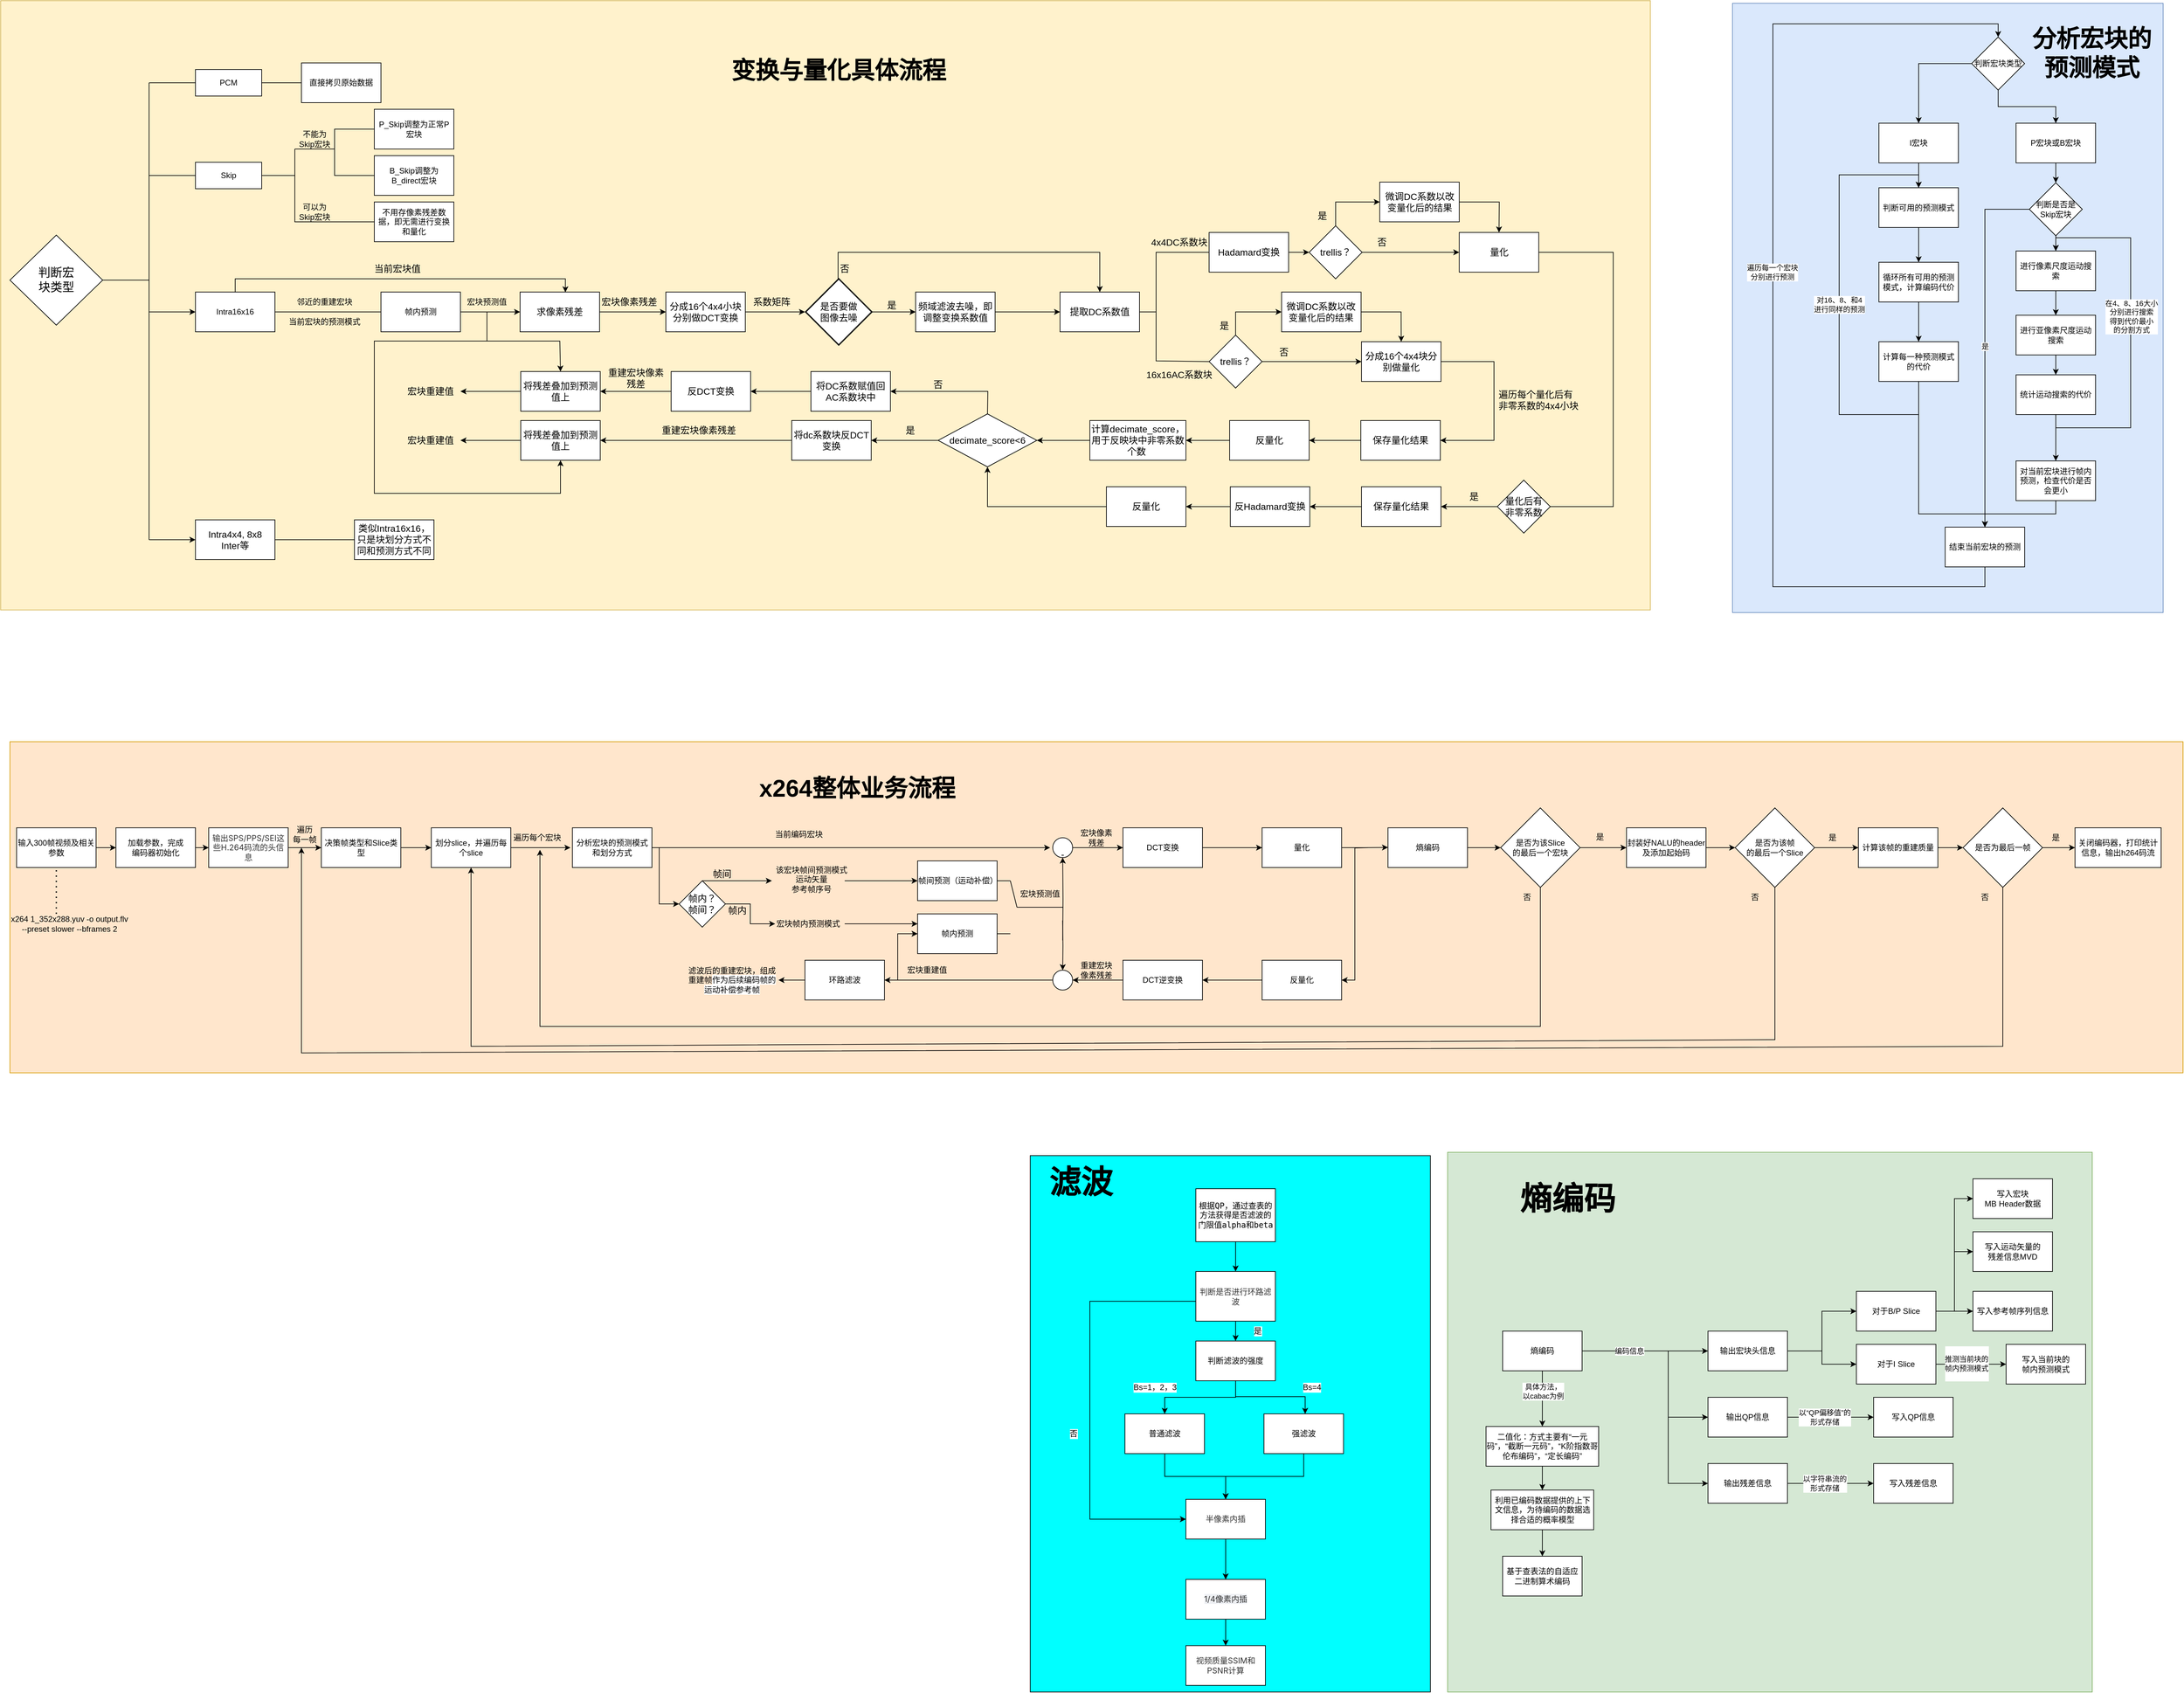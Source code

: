 <mxfile version="20.3.0" type="github">
  <diagram id="C5RBs43oDa-KdzZeNtuy" name="Page-1">
    <mxGraphModel dx="2443" dy="1660" grid="1" gridSize="10" guides="1" tooltips="1" connect="1" arrows="1" fold="1" page="1" pageScale="1" pageWidth="827" pageHeight="1169" math="0" shadow="0">
      <root>
        <mxCell id="WIyWlLk6GJQsqaUBKTNV-0" />
        <mxCell id="WIyWlLk6GJQsqaUBKTNV-1" parent="WIyWlLk6GJQsqaUBKTNV-0" />
        <mxCell id="XL536ZwLM_742y7kQojt-61" value="" style="rounded=0;whiteSpace=wrap;html=1;fontSize=12;fillColor=#ffe6cc;strokeColor=#d79b00;" vertex="1" parent="WIyWlLk6GJQsqaUBKTNV-1">
          <mxGeometry x="-1640" y="-35" width="3280" height="500" as="geometry" />
        </mxCell>
        <mxCell id="eppIcETxl4--Gz-PGT__-0" value="" style="rounded=0;whiteSpace=wrap;html=1;fillColor=#00FFFF;" parent="WIyWlLk6GJQsqaUBKTNV-1" vertex="1">
          <mxGeometry x="-100" y="590" width="603.99" height="810" as="geometry" />
        </mxCell>
        <mxCell id="2c0rxyqzCqhiLT174lT3-2" value="" style="rounded=0;whiteSpace=wrap;html=1;fontSize=36;fillColor=#d5e8d4;strokeColor=#82b366;" parent="WIyWlLk6GJQsqaUBKTNV-1" vertex="1">
          <mxGeometry x="530" y="585" width="973" height="815" as="geometry" />
        </mxCell>
        <mxCell id="2c0rxyqzCqhiLT174lT3-0" value="" style="rounded=0;whiteSpace=wrap;html=1;fillColor=#dae8fc;strokeColor=#6c8ebf;" parent="WIyWlLk6GJQsqaUBKTNV-1" vertex="1">
          <mxGeometry x="960" y="-1150" width="650" height="920" as="geometry" />
        </mxCell>
        <mxCell id="RjjcB_8dHvUKbuiJbk-D-212" value="" style="rounded=0;whiteSpace=wrap;html=1;fontSize=18;fillColor=#fff2cc;strokeColor=#d6b656;" parent="WIyWlLk6GJQsqaUBKTNV-1" vertex="1">
          <mxGeometry x="-1654" y="-1154" width="2490" height="920" as="geometry" />
        </mxCell>
        <mxCell id="MnFANh_RZcuBNeArUZ06-11" style="edgeStyle=orthogonalEdgeStyle;rounded=0;orthogonalLoop=1;jettySize=auto;html=1;entryX=0.5;entryY=0;entryDx=0;entryDy=0;" parent="WIyWlLk6GJQsqaUBKTNV-1" source="MnFANh_RZcuBNeArUZ06-1" target="MnFANh_RZcuBNeArUZ06-3" edge="1">
          <mxGeometry relative="1" as="geometry" />
        </mxCell>
        <mxCell id="RjjcB_8dHvUKbuiJbk-D-2" style="edgeStyle=orthogonalEdgeStyle;rounded=0;orthogonalLoop=1;jettySize=auto;html=1;" parent="WIyWlLk6GJQsqaUBKTNV-1" target="RjjcB_8dHvUKbuiJbk-D-1" edge="1">
          <mxGeometry relative="1" as="geometry">
            <mxPoint x="-51" y="265" as="sourcePoint" />
          </mxGeometry>
        </mxCell>
        <mxCell id="TIbHmb0Bd0sAj-Huqf9r-19" style="edgeStyle=orthogonalEdgeStyle;rounded=0;orthogonalLoop=1;jettySize=auto;html=1;exitX=0.5;exitY=1;exitDx=0;exitDy=0;entryX=0.5;entryY=0;entryDx=0;entryDy=0;fontSize=12;fontColor=#000000;" edge="1" parent="WIyWlLk6GJQsqaUBKTNV-1" source="SOBbPgtD81vMcpq3bNDQ-0" target="SOBbPgtD81vMcpq3bNDQ-10">
          <mxGeometry relative="1" as="geometry" />
        </mxCell>
        <mxCell id="TIbHmb0Bd0sAj-Huqf9r-27" style="edgeStyle=orthogonalEdgeStyle;rounded=0;orthogonalLoop=1;jettySize=auto;html=1;entryX=0;entryY=0.5;entryDx=0;entryDy=0;fontSize=12;fontColor=#000000;" edge="1" parent="WIyWlLk6GJQsqaUBKTNV-1" source="SOBbPgtD81vMcpq3bNDQ-0" target="SOBbPgtD81vMcpq3bNDQ-2">
          <mxGeometry relative="1" as="geometry">
            <Array as="points">
              <mxPoint x="-10" y="810" />
              <mxPoint x="-10" y="1139" />
            </Array>
          </mxGeometry>
        </mxCell>
        <mxCell id="SOBbPgtD81vMcpq3bNDQ-0" value="&lt;p&gt;&lt;span style=&quot;caret-color: rgb(51, 51, 51); color: rgb(51, 51, 51); font-family: -apple-system, &amp;quot;SF UI Text&amp;quot;, Arial, &amp;quot;PingFang SC&amp;quot;, &amp;quot;Hiragino Sans GB&amp;quot;, &amp;quot;Microsoft YaHei&amp;quot;, &amp;quot;WenQuanYi Micro Hei&amp;quot;, sans-serif, SimHei, SimSun; background-color: rgb(255, 255, 255);&quot;&gt;&lt;font style=&quot;font-size: 12px;&quot;&gt;判断是否进行环路滤波&lt;/font&gt;&lt;/span&gt;&lt;/p&gt;" style="rounded=0;whiteSpace=wrap;html=1;align=center;" parent="WIyWlLk6GJQsqaUBKTNV-1" vertex="1">
          <mxGeometry x="150" y="765" width="120" height="75" as="geometry" />
        </mxCell>
        <mxCell id="MnFANh_RZcuBNeArUZ06-1" value="I宏块" style="rounded=0;whiteSpace=wrap;html=1;" parent="WIyWlLk6GJQsqaUBKTNV-1" vertex="1">
          <mxGeometry x="1181" y="-969" width="120" height="60" as="geometry" />
        </mxCell>
        <mxCell id="SOBbPgtD81vMcpq3bNDQ-15" style="edgeStyle=orthogonalEdgeStyle;rounded=0;orthogonalLoop=1;jettySize=auto;html=1;entryX=0.5;entryY=0;entryDx=0;entryDy=0;fontColor=#000000;" parent="WIyWlLk6GJQsqaUBKTNV-1" source="SOBbPgtD81vMcpq3bNDQ-2" target="SOBbPgtD81vMcpq3bNDQ-14" edge="1">
          <mxGeometry relative="1" as="geometry" />
        </mxCell>
        <mxCell id="MnFANh_RZcuBNeArUZ06-2" value="P宏块或B宏块" style="rounded=0;whiteSpace=wrap;html=1;" parent="WIyWlLk6GJQsqaUBKTNV-1" vertex="1">
          <mxGeometry x="1388" y="-969" width="120" height="60" as="geometry" />
        </mxCell>
        <mxCell id="SOBbPgtD81vMcpq3bNDQ-2" value="&lt;span style=&quot;text-align: start; caret-color: rgb(51, 51, 51); color: rgb(51, 51, 51); font-family: -apple-system, &amp;quot;SF UI Text&amp;quot;, Arial, &amp;quot;PingFang SC&amp;quot;, &amp;quot;Hiragino Sans GB&amp;quot;, &amp;quot;Microsoft YaHei&amp;quot;, &amp;quot;WenQuanYi Micro Hei&amp;quot;, sans-serif, SimHei, SimSun; background-color: rgb(255, 255, 255);&quot;&gt;&lt;font style=&quot;font-size: 12px;&quot;&gt;半像素内插&lt;/font&gt;&lt;/span&gt;" style="rounded=0;whiteSpace=wrap;html=1;fillColor=#FFFFFF;" parent="WIyWlLk6GJQsqaUBKTNV-1" vertex="1">
          <mxGeometry x="135" y="1109" width="120" height="60" as="geometry" />
        </mxCell>
        <mxCell id="MnFANh_RZcuBNeArUZ06-3" value="判断可用的预测模式" style="rounded=0;whiteSpace=wrap;html=1;" parent="WIyWlLk6GJQsqaUBKTNV-1" vertex="1">
          <mxGeometry x="1181" y="-871.5" width="120" height="60" as="geometry" />
        </mxCell>
        <mxCell id="SOBbPgtD81vMcpq3bNDQ-4" value="&lt;span style=&quot;text-align: start; caret-color: rgb(51, 51, 51); color: rgb(51, 51, 51); font-family: -apple-system, &amp;quot;SF UI Text&amp;quot;, Arial, &amp;quot;PingFang SC&amp;quot;, &amp;quot;Hiragino Sans GB&amp;quot;, &amp;quot;Microsoft YaHei&amp;quot;, &amp;quot;WenQuanYi Micro Hei&amp;quot;, sans-serif, SimHei, SimSun; background-color: rgb(255, 255, 255);&quot;&gt;&lt;font style=&quot;font-size: 12px;&quot;&gt;视频质量SSIM和PSNR计算&lt;/font&gt;&lt;/span&gt;" style="rounded=0;whiteSpace=wrap;html=1;fillColor=#FFFFFF;" parent="WIyWlLk6GJQsqaUBKTNV-1" vertex="1">
          <mxGeometry x="135" y="1330" width="120" height="60" as="geometry" />
        </mxCell>
        <mxCell id="TIbHmb0Bd0sAj-Huqf9r-21" style="edgeStyle=orthogonalEdgeStyle;rounded=0;orthogonalLoop=1;jettySize=auto;html=1;fontSize=12;fontColor=#000000;" edge="1" parent="WIyWlLk6GJQsqaUBKTNV-1" source="SOBbPgtD81vMcpq3bNDQ-10" target="SOBbPgtD81vMcpq3bNDQ-12">
          <mxGeometry relative="1" as="geometry">
            <Array as="points">
              <mxPoint x="210" y="954" />
              <mxPoint x="315" y="954" />
            </Array>
          </mxGeometry>
        </mxCell>
        <mxCell id="TIbHmb0Bd0sAj-Huqf9r-22" style="edgeStyle=orthogonalEdgeStyle;rounded=0;orthogonalLoop=1;jettySize=auto;html=1;exitX=0.5;exitY=1;exitDx=0;exitDy=0;fontSize=12;fontColor=#000000;" edge="1" parent="WIyWlLk6GJQsqaUBKTNV-1" source="SOBbPgtD81vMcpq3bNDQ-10" target="TIbHmb0Bd0sAj-Huqf9r-3">
          <mxGeometry relative="1" as="geometry" />
        </mxCell>
        <mxCell id="SOBbPgtD81vMcpq3bNDQ-10" value="&lt;div style=&quot;text-align: left;&quot;&gt;&lt;font size=&quot;1&quot; face=&quot;Source Code Pro, DejaVu Sans Mono, Ubuntu Mono, Anonymous Pro, Droid Sans Mono, Menlo, Monaco, Consolas, Inconsolata, Courier, monospace, PingFang SC, Microsoft YaHei, sans-serif&quot;&gt;&lt;span style=&quot;caret-color: rgb(160, 161, 167); font-size: 12px;&quot;&gt;判断滤波的强度&lt;/span&gt;&lt;/font&gt;&lt;/div&gt;" style="rounded=0;whiteSpace=wrap;html=1;labelBackgroundColor=#FFFFFF;fillColor=#FFFFFF;" parent="WIyWlLk6GJQsqaUBKTNV-1" vertex="1">
          <mxGeometry x="150" y="870" width="120" height="60" as="geometry" />
        </mxCell>
        <mxCell id="MnFANh_RZcuBNeArUZ06-16" style="edgeStyle=orthogonalEdgeStyle;rounded=0;orthogonalLoop=1;jettySize=auto;html=1;exitX=0.5;exitY=1;exitDx=0;exitDy=0;entryX=0.5;entryY=0;entryDx=0;entryDy=0;" parent="WIyWlLk6GJQsqaUBKTNV-1" source="MnFANh_RZcuBNeArUZ06-2" target="MnFANh_RZcuBNeArUZ06-15" edge="1">
          <mxGeometry relative="1" as="geometry" />
        </mxCell>
        <mxCell id="MnFANh_RZcuBNeArUZ06-12" style="edgeStyle=orthogonalEdgeStyle;rounded=0;orthogonalLoop=1;jettySize=auto;html=1;entryX=0.5;entryY=0;entryDx=0;entryDy=0;" parent="WIyWlLk6GJQsqaUBKTNV-1" source="MnFANh_RZcuBNeArUZ06-3" target="MnFANh_RZcuBNeArUZ06-10" edge="1">
          <mxGeometry relative="1" as="geometry" />
        </mxCell>
        <mxCell id="TIbHmb0Bd0sAj-Huqf9r-24" style="edgeStyle=orthogonalEdgeStyle;rounded=0;orthogonalLoop=1;jettySize=auto;html=1;entryX=0.5;entryY=0;entryDx=0;entryDy=0;fontSize=12;fontColor=#000000;" edge="1" parent="WIyWlLk6GJQsqaUBKTNV-1" source="SOBbPgtD81vMcpq3bNDQ-12" target="SOBbPgtD81vMcpq3bNDQ-2">
          <mxGeometry relative="1" as="geometry" />
        </mxCell>
        <mxCell id="SOBbPgtD81vMcpq3bNDQ-12" value="强滤波" style="rounded=0;whiteSpace=wrap;html=1;labelBackgroundColor=#FFFFFF;fontColor=#000000;fillColor=#FFFFFF;" parent="WIyWlLk6GJQsqaUBKTNV-1" vertex="1">
          <mxGeometry x="252.81" y="980" width="120" height="60" as="geometry" />
        </mxCell>
        <mxCell id="MnFANh_RZcuBNeArUZ06-8" style="edgeStyle=orthogonalEdgeStyle;rounded=0;orthogonalLoop=1;jettySize=auto;html=1;" parent="WIyWlLk6GJQsqaUBKTNV-1" source="MnFANh_RZcuBNeArUZ06-7" target="MnFANh_RZcuBNeArUZ06-1" edge="1">
          <mxGeometry relative="1" as="geometry" />
        </mxCell>
        <mxCell id="SOBbPgtD81vMcpq3bNDQ-16" style="edgeStyle=orthogonalEdgeStyle;rounded=0;orthogonalLoop=1;jettySize=auto;html=1;fontColor=#000000;" parent="WIyWlLk6GJQsqaUBKTNV-1" source="SOBbPgtD81vMcpq3bNDQ-14" target="SOBbPgtD81vMcpq3bNDQ-4" edge="1">
          <mxGeometry relative="1" as="geometry" />
        </mxCell>
        <mxCell id="MnFANh_RZcuBNeArUZ06-9" style="edgeStyle=orthogonalEdgeStyle;rounded=0;orthogonalLoop=1;jettySize=auto;html=1;exitX=0.5;exitY=1;exitDx=0;exitDy=0;entryX=0.5;entryY=0;entryDx=0;entryDy=0;" parent="WIyWlLk6GJQsqaUBKTNV-1" source="MnFANh_RZcuBNeArUZ06-7" target="MnFANh_RZcuBNeArUZ06-2" edge="1">
          <mxGeometry relative="1" as="geometry" />
        </mxCell>
        <mxCell id="SOBbPgtD81vMcpq3bNDQ-14" value="&lt;span style=&quot;text-align: start; caret-color: rgb(51, 51, 51); color: rgb(51, 51, 51); font-family: -apple-system, &amp;quot;SF UI Text&amp;quot;, Arial, &amp;quot;PingFang SC&amp;quot;, &amp;quot;Hiragino Sans GB&amp;quot;, &amp;quot;Microsoft YaHei&amp;quot;, &amp;quot;WenQuanYi Micro Hei&amp;quot;, sans-serif, SimHei, SimSun; background-color: rgb(238, 240, 244);&quot;&gt;&lt;font style=&quot;font-size: 12px;&quot;&gt;1/4像素内插&lt;/font&gt;&lt;/span&gt;" style="rounded=0;whiteSpace=wrap;html=1;labelBackgroundColor=#FFFFFF;fontColor=#000000;fillColor=#FFFFFF;" parent="WIyWlLk6GJQsqaUBKTNV-1" vertex="1">
          <mxGeometry x="135" y="1230" width="120" height="60" as="geometry" />
        </mxCell>
        <mxCell id="MnFANh_RZcuBNeArUZ06-7" value="判断宏块类型" style="rhombus;whiteSpace=wrap;html=1;" parent="WIyWlLk6GJQsqaUBKTNV-1" vertex="1">
          <mxGeometry x="1321" y="-1099" width="80" height="80" as="geometry" />
        </mxCell>
        <mxCell id="MnFANh_RZcuBNeArUZ06-13" value="对16、8、和4 &lt;br&gt;进行同样的预测" style="edgeStyle=orthogonalEdgeStyle;rounded=0;orthogonalLoop=1;jettySize=auto;html=1;entryX=0.5;entryY=0;entryDx=0;entryDy=0;exitX=0.5;exitY=1;exitDx=0;exitDy=0;" parent="WIyWlLk6GJQsqaUBKTNV-1" source="MnFANh_RZcuBNeArUZ06-35" target="MnFANh_RZcuBNeArUZ06-3" edge="1">
          <mxGeometry relative="1" as="geometry">
            <Array as="points">
              <mxPoint x="1241" y="-529" />
              <mxPoint x="1121" y="-529" />
              <mxPoint x="1121" y="-891" />
              <mxPoint x="1241" y="-891" />
            </Array>
          </mxGeometry>
        </mxCell>
        <mxCell id="MnFANh_RZcuBNeArUZ06-36" style="edgeStyle=orthogonalEdgeStyle;rounded=0;orthogonalLoop=1;jettySize=auto;html=1;entryX=0.5;entryY=0;entryDx=0;entryDy=0;" parent="WIyWlLk6GJQsqaUBKTNV-1" source="MnFANh_RZcuBNeArUZ06-10" target="MnFANh_RZcuBNeArUZ06-35" edge="1">
          <mxGeometry relative="1" as="geometry" />
        </mxCell>
        <mxCell id="MnFANh_RZcuBNeArUZ06-10" value="循环所有可用的预测模式，计算编码代价" style="rounded=0;whiteSpace=wrap;html=1;" parent="WIyWlLk6GJQsqaUBKTNV-1" vertex="1">
          <mxGeometry x="1181" y="-759" width="120" height="60" as="geometry" />
        </mxCell>
        <mxCell id="MnFANh_RZcuBNeArUZ06-17" value="是" style="edgeStyle=orthogonalEdgeStyle;rounded=0;orthogonalLoop=1;jettySize=auto;html=1;entryX=0.5;entryY=0;entryDx=0;entryDy=0;" parent="WIyWlLk6GJQsqaUBKTNV-1" source="MnFANh_RZcuBNeArUZ06-15" target="MnFANh_RZcuBNeArUZ06-18" edge="1">
          <mxGeometry relative="1" as="geometry">
            <mxPoint x="1531" y="-839" as="targetPoint" />
            <Array as="points">
              <mxPoint x="1341" y="-839" />
            </Array>
          </mxGeometry>
        </mxCell>
        <mxCell id="MnFANh_RZcuBNeArUZ06-19" style="edgeStyle=orthogonalEdgeStyle;rounded=0;orthogonalLoop=1;jettySize=auto;html=1;" parent="WIyWlLk6GJQsqaUBKTNV-1" source="MnFANh_RZcuBNeArUZ06-15" target="MnFANh_RZcuBNeArUZ06-20" edge="1">
          <mxGeometry relative="1" as="geometry">
            <mxPoint x="1471" y="-769" as="targetPoint" />
          </mxGeometry>
        </mxCell>
        <mxCell id="MnFANh_RZcuBNeArUZ06-15" value="判断是否是Skip宏块" style="rhombus;whiteSpace=wrap;html=1;" parent="WIyWlLk6GJQsqaUBKTNV-1" vertex="1">
          <mxGeometry x="1408" y="-879" width="80" height="80" as="geometry" />
        </mxCell>
        <mxCell id="MnFANh_RZcuBNeArUZ06-32" style="edgeStyle=orthogonalEdgeStyle;rounded=0;orthogonalLoop=1;jettySize=auto;html=1;entryX=0.5;entryY=0;entryDx=0;entryDy=0;" parent="WIyWlLk6GJQsqaUBKTNV-1" source="MnFANh_RZcuBNeArUZ06-18" target="MnFANh_RZcuBNeArUZ06-7" edge="1">
          <mxGeometry relative="1" as="geometry">
            <Array as="points">
              <mxPoint x="1341" y="-269" />
              <mxPoint x="1021.0" y="-269" />
              <mxPoint x="1021.0" y="-1119" />
              <mxPoint x="1361" y="-1119" />
            </Array>
          </mxGeometry>
        </mxCell>
        <mxCell id="MnFANh_RZcuBNeArUZ06-34" value="遍历每一个宏块&lt;br&gt;分别进行预测" style="edgeLabel;html=1;align=center;verticalAlign=middle;resizable=0;points=[];" parent="MnFANh_RZcuBNeArUZ06-32" connectable="0" vertex="1">
          <mxGeometry x="0.058" y="1" relative="1" as="geometry">
            <mxPoint as="offset" />
          </mxGeometry>
        </mxCell>
        <mxCell id="MnFANh_RZcuBNeArUZ06-18" value="结束当前宏块的预测" style="rounded=0;whiteSpace=wrap;html=1;" parent="WIyWlLk6GJQsqaUBKTNV-1" vertex="1">
          <mxGeometry x="1281" y="-359" width="120" height="60" as="geometry" />
        </mxCell>
        <mxCell id="MnFANh_RZcuBNeArUZ06-22" value="" style="edgeStyle=orthogonalEdgeStyle;rounded=0;orthogonalLoop=1;jettySize=auto;html=1;" parent="WIyWlLk6GJQsqaUBKTNV-1" source="MnFANh_RZcuBNeArUZ06-20" target="MnFANh_RZcuBNeArUZ06-21" edge="1">
          <mxGeometry relative="1" as="geometry" />
        </mxCell>
        <mxCell id="MnFANh_RZcuBNeArUZ06-20" value="进行像素尺度运动搜索" style="rounded=0;whiteSpace=wrap;html=1;" parent="WIyWlLk6GJQsqaUBKTNV-1" vertex="1">
          <mxGeometry x="1388" y="-776" width="120" height="60" as="geometry" />
        </mxCell>
        <mxCell id="MnFANh_RZcuBNeArUZ06-24" value="" style="edgeStyle=orthogonalEdgeStyle;rounded=0;orthogonalLoop=1;jettySize=auto;html=1;" parent="WIyWlLk6GJQsqaUBKTNV-1" source="MnFANh_RZcuBNeArUZ06-21" target="MnFANh_RZcuBNeArUZ06-23" edge="1">
          <mxGeometry relative="1" as="geometry" />
        </mxCell>
        <mxCell id="MnFANh_RZcuBNeArUZ06-21" value="进行亚像素尺度运动搜索" style="rounded=0;whiteSpace=wrap;html=1;" parent="WIyWlLk6GJQsqaUBKTNV-1" vertex="1">
          <mxGeometry x="1388" y="-679" width="120" height="60" as="geometry" />
        </mxCell>
        <mxCell id="MnFANh_RZcuBNeArUZ06-25" style="edgeStyle=orthogonalEdgeStyle;rounded=0;orthogonalLoop=1;jettySize=auto;html=1;entryX=0.5;entryY=0;entryDx=0;entryDy=0;" parent="WIyWlLk6GJQsqaUBKTNV-1" source="MnFANh_RZcuBNeArUZ06-23" target="MnFANh_RZcuBNeArUZ06-20" edge="1">
          <mxGeometry relative="1" as="geometry">
            <Array as="points">
              <mxPoint x="1448" y="-509" />
              <mxPoint x="1561" y="-509" />
              <mxPoint x="1561" y="-796" />
              <mxPoint x="1448" y="-796" />
            </Array>
          </mxGeometry>
        </mxCell>
        <mxCell id="MnFANh_RZcuBNeArUZ06-26" value="在4、8、16大小&lt;br&gt;分别进行搜索&lt;br&gt;得到代价最小&lt;br&gt;的分割方式" style="edgeLabel;html=1;align=center;verticalAlign=middle;resizable=0;points=[];" parent="MnFANh_RZcuBNeArUZ06-25" connectable="0" vertex="1">
          <mxGeometry x="0.088" y="-1" relative="1" as="geometry">
            <mxPoint as="offset" />
          </mxGeometry>
        </mxCell>
        <mxCell id="MnFANh_RZcuBNeArUZ06-28" style="edgeStyle=orthogonalEdgeStyle;rounded=0;orthogonalLoop=1;jettySize=auto;html=1;entryX=0.5;entryY=0;entryDx=0;entryDy=0;" parent="WIyWlLk6GJQsqaUBKTNV-1" source="MnFANh_RZcuBNeArUZ06-23" target="MnFANh_RZcuBNeArUZ06-27" edge="1">
          <mxGeometry relative="1" as="geometry" />
        </mxCell>
        <mxCell id="MnFANh_RZcuBNeArUZ06-23" value="统计运动搜索的代价" style="rounded=0;whiteSpace=wrap;html=1;" parent="WIyWlLk6GJQsqaUBKTNV-1" vertex="1">
          <mxGeometry x="1388" y="-589" width="120" height="60" as="geometry" />
        </mxCell>
        <mxCell id="MnFANh_RZcuBNeArUZ06-29" style="edgeStyle=orthogonalEdgeStyle;rounded=0;orthogonalLoop=1;jettySize=auto;html=1;" parent="WIyWlLk6GJQsqaUBKTNV-1" source="MnFANh_RZcuBNeArUZ06-27" target="MnFANh_RZcuBNeArUZ06-18" edge="1">
          <mxGeometry relative="1" as="geometry">
            <mxPoint x="1331" y="-339" as="targetPoint" />
          </mxGeometry>
        </mxCell>
        <mxCell id="MnFANh_RZcuBNeArUZ06-27" value="对当前宏块进行帧内预测，检查代价是否会更小" style="rounded=0;whiteSpace=wrap;html=1;" parent="WIyWlLk6GJQsqaUBKTNV-1" vertex="1">
          <mxGeometry x="1388" y="-459" width="120" height="60" as="geometry" />
        </mxCell>
        <mxCell id="RjjcB_8dHvUKbuiJbk-D-0" value="帧内预测" style="rounded=0;whiteSpace=wrap;html=1;" parent="WIyWlLk6GJQsqaUBKTNV-1" vertex="1">
          <mxGeometry x="-270" y="225" width="120" height="60" as="geometry" />
        </mxCell>
        <mxCell id="RjjcB_8dHvUKbuiJbk-D-3" style="edgeStyle=orthogonalEdgeStyle;rounded=0;orthogonalLoop=1;jettySize=auto;html=1;exitX=1;exitY=0.5;exitDx=0;exitDy=0;" parent="WIyWlLk6GJQsqaUBKTNV-1" source="RjjcB_8dHvUKbuiJbk-D-1" edge="1">
          <mxGeometry relative="1" as="geometry">
            <mxPoint x="-35.556" y="125.222" as="targetPoint" />
          </mxGeometry>
        </mxCell>
        <mxCell id="RjjcB_8dHvUKbuiJbk-D-5" style="edgeStyle=orthogonalEdgeStyle;rounded=0;orthogonalLoop=1;jettySize=auto;html=1;exitX=1;exitY=0.5;exitDx=0;exitDy=0;entryX=0;entryY=0.5;entryDx=0;entryDy=0;" parent="WIyWlLk6GJQsqaUBKTNV-1" source="RjjcB_8dHvUKbuiJbk-D-1" target="RjjcB_8dHvUKbuiJbk-D-4" edge="1">
          <mxGeometry relative="1" as="geometry" />
        </mxCell>
        <mxCell id="RjjcB_8dHvUKbuiJbk-D-1" value="" style="ellipse;whiteSpace=wrap;html=1;aspect=fixed;" parent="WIyWlLk6GJQsqaUBKTNV-1" vertex="1">
          <mxGeometry x="-66" y="110" width="30" height="30" as="geometry" />
        </mxCell>
        <mxCell id="RjjcB_8dHvUKbuiJbk-D-7" style="edgeStyle=orthogonalEdgeStyle;rounded=0;orthogonalLoop=1;jettySize=auto;html=1;entryX=0;entryY=0.5;entryDx=0;entryDy=0;" parent="WIyWlLk6GJQsqaUBKTNV-1" source="RjjcB_8dHvUKbuiJbk-D-4" target="RjjcB_8dHvUKbuiJbk-D-6" edge="1">
          <mxGeometry relative="1" as="geometry" />
        </mxCell>
        <mxCell id="RjjcB_8dHvUKbuiJbk-D-4" value="DCT变换" style="rounded=0;whiteSpace=wrap;html=1;" parent="WIyWlLk6GJQsqaUBKTNV-1" vertex="1">
          <mxGeometry x="40" y="95" width="120" height="60" as="geometry" />
        </mxCell>
        <mxCell id="RjjcB_8dHvUKbuiJbk-D-8" style="edgeStyle=orthogonalEdgeStyle;rounded=0;orthogonalLoop=1;jettySize=auto;html=1;exitX=1;exitY=0.5;exitDx=0;exitDy=0;" parent="WIyWlLk6GJQsqaUBKTNV-1" source="RjjcB_8dHvUKbuiJbk-D-6" edge="1">
          <mxGeometry relative="1" as="geometry">
            <mxPoint x="440" y="124.667" as="targetPoint" />
          </mxGeometry>
        </mxCell>
        <mxCell id="RjjcB_8dHvUKbuiJbk-D-6" value="量化" style="rounded=0;whiteSpace=wrap;html=1;" parent="WIyWlLk6GJQsqaUBKTNV-1" vertex="1">
          <mxGeometry x="250" y="95" width="120" height="60" as="geometry" />
        </mxCell>
        <mxCell id="XL536ZwLM_742y7kQojt-37" value="" style="edgeStyle=orthogonalEdgeStyle;rounded=0;orthogonalLoop=1;jettySize=auto;html=1;" parent="WIyWlLk6GJQsqaUBKTNV-1" source="RjjcB_8dHvUKbuiJbk-D-9" target="XL536ZwLM_742y7kQojt-36" edge="1">
          <mxGeometry relative="1" as="geometry" />
        </mxCell>
        <mxCell id="RjjcB_8dHvUKbuiJbk-D-9" value="熵编码" style="rounded=0;whiteSpace=wrap;html=1;" parent="WIyWlLk6GJQsqaUBKTNV-1" vertex="1">
          <mxGeometry x="440" y="95" width="120" height="60" as="geometry" />
        </mxCell>
        <mxCell id="RjjcB_8dHvUKbuiJbk-D-11" style="edgeStyle=orthogonalEdgeStyle;rounded=0;orthogonalLoop=1;jettySize=auto;html=1;exitX=1;exitY=0.5;exitDx=0;exitDy=0;entryX=1;entryY=0.5;entryDx=0;entryDy=0;" parent="WIyWlLk6GJQsqaUBKTNV-1" target="RjjcB_8dHvUKbuiJbk-D-10" edge="1">
          <mxGeometry relative="1" as="geometry">
            <mxPoint x="410" y="125" as="sourcePoint" />
          </mxGeometry>
        </mxCell>
        <mxCell id="RjjcB_8dHvUKbuiJbk-D-13" style="edgeStyle=orthogonalEdgeStyle;rounded=0;orthogonalLoop=1;jettySize=auto;html=1;entryX=1;entryY=0.5;entryDx=0;entryDy=0;" parent="WIyWlLk6GJQsqaUBKTNV-1" source="RjjcB_8dHvUKbuiJbk-D-10" target="RjjcB_8dHvUKbuiJbk-D-12" edge="1">
          <mxGeometry relative="1" as="geometry" />
        </mxCell>
        <mxCell id="RjjcB_8dHvUKbuiJbk-D-10" value="反量化" style="rounded=0;whiteSpace=wrap;html=1;" parent="WIyWlLk6GJQsqaUBKTNV-1" vertex="1">
          <mxGeometry x="250" y="295" width="120" height="60" as="geometry" />
        </mxCell>
        <mxCell id="RjjcB_8dHvUKbuiJbk-D-16" style="edgeStyle=orthogonalEdgeStyle;rounded=0;orthogonalLoop=1;jettySize=auto;html=1;entryX=1;entryY=0.5;entryDx=0;entryDy=0;" parent="WIyWlLk6GJQsqaUBKTNV-1" source="RjjcB_8dHvUKbuiJbk-D-12" target="RjjcB_8dHvUKbuiJbk-D-15" edge="1">
          <mxGeometry relative="1" as="geometry" />
        </mxCell>
        <mxCell id="RjjcB_8dHvUKbuiJbk-D-12" value="DCT逆变换" style="rounded=0;whiteSpace=wrap;html=1;" parent="WIyWlLk6GJQsqaUBKTNV-1" vertex="1">
          <mxGeometry x="40" y="295" width="120" height="60" as="geometry" />
        </mxCell>
        <mxCell id="RjjcB_8dHvUKbuiJbk-D-17" style="edgeStyle=orthogonalEdgeStyle;rounded=0;orthogonalLoop=1;jettySize=auto;html=1;exitX=0.5;exitY=0;exitDx=0;exitDy=0;entryX=0.5;entryY=0;entryDx=0;entryDy=0;" parent="WIyWlLk6GJQsqaUBKTNV-1" target="RjjcB_8dHvUKbuiJbk-D-15" edge="1">
          <mxGeometry relative="1" as="geometry">
            <mxPoint x="-51.111" y="235" as="sourcePoint" />
          </mxGeometry>
        </mxCell>
        <mxCell id="RjjcB_8dHvUKbuiJbk-D-24" style="edgeStyle=orthogonalEdgeStyle;rounded=0;orthogonalLoop=1;jettySize=auto;html=1;entryX=1;entryY=0.5;entryDx=0;entryDy=0;" parent="WIyWlLk6GJQsqaUBKTNV-1" source="RjjcB_8dHvUKbuiJbk-D-15" target="RjjcB_8dHvUKbuiJbk-D-22" edge="1">
          <mxGeometry relative="1" as="geometry" />
        </mxCell>
        <mxCell id="RjjcB_8dHvUKbuiJbk-D-15" value="" style="ellipse;whiteSpace=wrap;html=1;aspect=fixed;" parent="WIyWlLk6GJQsqaUBKTNV-1" vertex="1">
          <mxGeometry x="-66" y="310" width="30" height="30" as="geometry" />
        </mxCell>
        <mxCell id="RjjcB_8dHvUKbuiJbk-D-18" value="宏块像素残差" style="text;html=1;strokeColor=none;fillColor=none;align=center;verticalAlign=middle;whiteSpace=wrap;rounded=0;" parent="WIyWlLk6GJQsqaUBKTNV-1" vertex="1">
          <mxGeometry x="-30" y="95" width="60" height="30" as="geometry" />
        </mxCell>
        <mxCell id="RjjcB_8dHvUKbuiJbk-D-19" value="宏块预测值" style="text;html=1;strokeColor=none;fillColor=none;align=center;verticalAlign=middle;whiteSpace=wrap;rounded=0;" parent="WIyWlLk6GJQsqaUBKTNV-1" vertex="1">
          <mxGeometry x="-118.42" y="180" width="66" height="30" as="geometry" />
        </mxCell>
        <mxCell id="RjjcB_8dHvUKbuiJbk-D-21" value="当前编码宏块" style="text;html=1;strokeColor=none;fillColor=none;align=center;verticalAlign=middle;whiteSpace=wrap;rounded=0;" parent="WIyWlLk6GJQsqaUBKTNV-1" vertex="1">
          <mxGeometry x="-529" y="90" width="160" height="30" as="geometry" />
        </mxCell>
        <mxCell id="RjjcB_8dHvUKbuiJbk-D-26" style="edgeStyle=orthogonalEdgeStyle;rounded=0;orthogonalLoop=1;jettySize=auto;html=1;entryX=1;entryY=0.5;entryDx=0;entryDy=0;" parent="WIyWlLk6GJQsqaUBKTNV-1" source="RjjcB_8dHvUKbuiJbk-D-22" target="RjjcB_8dHvUKbuiJbk-D-28" edge="1">
          <mxGeometry relative="1" as="geometry">
            <mxPoint x="-390" y="325" as="targetPoint" />
          </mxGeometry>
        </mxCell>
        <mxCell id="RjjcB_8dHvUKbuiJbk-D-22" value="环路滤波" style="rounded=0;whiteSpace=wrap;html=1;" parent="WIyWlLk6GJQsqaUBKTNV-1" vertex="1">
          <mxGeometry x="-440" y="295" width="120" height="60" as="geometry" />
        </mxCell>
        <mxCell id="RjjcB_8dHvUKbuiJbk-D-23" value="重建宏块像素残差" style="text;html=1;strokeColor=none;fillColor=none;align=center;verticalAlign=middle;whiteSpace=wrap;rounded=0;" parent="WIyWlLk6GJQsqaUBKTNV-1" vertex="1">
          <mxGeometry x="-30" y="295" width="60" height="30" as="geometry" />
        </mxCell>
        <mxCell id="RjjcB_8dHvUKbuiJbk-D-25" value="宏块重建值" style="text;html=1;strokeColor=none;fillColor=none;align=center;verticalAlign=middle;whiteSpace=wrap;rounded=0;" parent="WIyWlLk6GJQsqaUBKTNV-1" vertex="1">
          <mxGeometry x="-290" y="295" width="69" height="30" as="geometry" />
        </mxCell>
        <mxCell id="RjjcB_8dHvUKbuiJbk-D-28" value="滤波后的重建宏块，组成重建帧&lt;span style=&quot;font-family: -apple-system, BlinkMacSystemFont, &amp;quot;Apple Color Emoji&amp;quot;, &amp;quot;Segoe UI Emoji&amp;quot;, &amp;quot;Segoe UI Symbol&amp;quot;, &amp;quot;Segoe UI&amp;quot;, &amp;quot;PingFang SC&amp;quot;, &amp;quot;Hiragino Sans GB&amp;quot;, &amp;quot;Microsoft YaHei&amp;quot;, &amp;quot;Helvetica Neue&amp;quot;, Helvetica, Arial, sans-serif; text-align: start; background-color: rgb(255, 255, 255);&quot;&gt;&lt;font style=&quot;font-size: 12px;&quot;&gt;作为后续编码帧的运动补偿参考帧&lt;/font&gt;&lt;/span&gt;" style="text;html=1;strokeColor=none;fillColor=none;align=center;verticalAlign=middle;whiteSpace=wrap;rounded=0;" parent="WIyWlLk6GJQsqaUBKTNV-1" vertex="1">
          <mxGeometry x="-620" y="310" width="140" height="30" as="geometry" />
        </mxCell>
        <mxCell id="RjjcB_8dHvUKbuiJbk-D-30" value="" style="endArrow=classic;html=1;rounded=0;fontSize=12;entryX=0;entryY=0.5;entryDx=0;entryDy=0;" parent="WIyWlLk6GJQsqaUBKTNV-1" target="RjjcB_8dHvUKbuiJbk-D-0" edge="1">
          <mxGeometry width="50" height="50" relative="1" as="geometry">
            <mxPoint x="-300" y="325" as="sourcePoint" />
            <mxPoint x="-250" y="245" as="targetPoint" />
            <Array as="points">
              <mxPoint x="-300" y="255" />
            </Array>
          </mxGeometry>
        </mxCell>
        <mxCell id="RjjcB_8dHvUKbuiJbk-D-31" value="帧间预测（运动补偿）" style="rounded=0;whiteSpace=wrap;html=1;fontSize=12;" parent="WIyWlLk6GJQsqaUBKTNV-1" vertex="1">
          <mxGeometry x="-270" y="145" width="120" height="60" as="geometry" />
        </mxCell>
        <mxCell id="RjjcB_8dHvUKbuiJbk-D-32" value="" style="endArrow=classic;html=1;rounded=0;fontSize=12;entryX=0;entryY=0.5;entryDx=0;entryDy=0;" parent="WIyWlLk6GJQsqaUBKTNV-1" target="RjjcB_8dHvUKbuiJbk-D-31" edge="1">
          <mxGeometry width="50" height="50" relative="1" as="geometry">
            <mxPoint x="-380" y="175" as="sourcePoint" />
            <mxPoint x="-380" y="165" as="targetPoint" />
          </mxGeometry>
        </mxCell>
        <mxCell id="RjjcB_8dHvUKbuiJbk-D-33" value="该宏块帧间预测模式&lt;br&gt;运动矢量&lt;br&gt;参考帧序号&lt;span style=&quot;color: rgba(0, 0, 0, 0); font-family: monospace; font-size: 0px; text-align: start;&quot;&gt;%3CmxGraphModel%3E%3Croot%3E%3CmxCell%20id%3D%220%22%2F%3E%3CmxCell%20id%3D%221%22%20parent%3D%220%22%2F%3E%3CmxCell%20id%3D%222%22%20value%3D%224x4DC%E7%B3%BB%E6%95%B0%E5%9D%97%22%20style%3D%22text%3Bhtml%3D1%3BstrokeColor%3Dnone%3BfillColor%3Dnone%3Balign%3Dcenter%3BverticalAlign%3Dmiddle%3BwhiteSpace%3Dwrap%3Brounded%3D0%3BfontSize%3D14%3B%22%20vertex%3D%221%22%20parent%3D%221%22%3E%3CmxGeometry%20x%3D%22-120%22%20y%3D%22-1020%22%20width%3D%2290%22%20height%3D%2230%22%20as%3D%22geometry%22%2F%3E%3C%2FmxCell%3E%3C%2Froot%3E%3C%2FmxGraphModel%3E&lt;/span&gt;&lt;br&gt;&lt;span style=&quot;color: rgba(0, 0, 0, 0); font-family: monospace; font-size: 0px; text-align: start;&quot;&gt;%3CmxGraphModel%3E%3Croot%3E%3CmxCell%20id%3D%220%22%2F%3E%3CmxCell%20id%3D%221%22%20parent%3D%220%22%2F%3E%3CmxCell%20id%3D%222%22%20value%3D%224x4DC%E7%B3%BB%E6%95%B0%E5%9D%97%22%20style%3D%22text%3Bhtml%3D1%3BstrokeColor%3Dnone%3BfillColor%3Dnone%3Balign%3Dcenter%3BverticalAlign%3Dmiddle%3BwhiteSpace%3Dwrap%3Brounded%3D0%3BfontSize%3D14%3B%22%20vertex%3D%221%22%20parent%3D%221%22%3E%3CmxGeometry%20x%3D%22-120%22%20y%3D%22-1020%22%20width%3D%2290%22%20height%3D%2230%22%20as%3D%22geometry%22%2F%3E%3C%2FmxCell%3E%3C%2Froot%3E%3C%2FmxGraphModel%3E&lt;/span&gt;" style="text;html=1;strokeColor=none;fillColor=none;align=center;verticalAlign=middle;whiteSpace=wrap;rounded=0;fontSize=12;" parent="WIyWlLk6GJQsqaUBKTNV-1" vertex="1">
          <mxGeometry x="-490" y="165" width="120" height="30" as="geometry" />
        </mxCell>
        <mxCell id="RjjcB_8dHvUKbuiJbk-D-39" value="" style="endArrow=classic;html=1;rounded=0;fontSize=12;entryX=0;entryY=0.25;entryDx=0;entryDy=0;" parent="WIyWlLk6GJQsqaUBKTNV-1" target="RjjcB_8dHvUKbuiJbk-D-0" edge="1">
          <mxGeometry width="50" height="50" relative="1" as="geometry">
            <mxPoint x="-380" y="240" as="sourcePoint" />
            <mxPoint x="-340" y="225" as="targetPoint" />
          </mxGeometry>
        </mxCell>
        <mxCell id="RjjcB_8dHvUKbuiJbk-D-40" value="宏块帧内预测模式" style="text;html=1;strokeColor=none;fillColor=none;align=center;verticalAlign=middle;whiteSpace=wrap;rounded=0;fontSize=12;" parent="WIyWlLk6GJQsqaUBKTNV-1" vertex="1">
          <mxGeometry x="-485" y="225" width="100" height="30" as="geometry" />
        </mxCell>
        <mxCell id="RjjcB_8dHvUKbuiJbk-D-41" value="" style="endArrow=none;html=1;rounded=0;fontSize=12;" parent="WIyWlLk6GJQsqaUBKTNV-1" edge="1">
          <mxGeometry width="50" height="50" relative="1" as="geometry">
            <mxPoint x="-120" y="215" as="sourcePoint" />
            <mxPoint x="-50" y="215" as="targetPoint" />
          </mxGeometry>
        </mxCell>
        <mxCell id="RjjcB_8dHvUKbuiJbk-D-43" value="" style="endArrow=none;html=1;rounded=0;fontSize=12;entryX=1;entryY=0.5;entryDx=0;entryDy=0;" parent="WIyWlLk6GJQsqaUBKTNV-1" target="RjjcB_8dHvUKbuiJbk-D-31" edge="1">
          <mxGeometry width="50" height="50" relative="1" as="geometry">
            <mxPoint x="-130" y="175" as="sourcePoint" />
            <mxPoint x="-70" y="145" as="targetPoint" />
          </mxGeometry>
        </mxCell>
        <mxCell id="RjjcB_8dHvUKbuiJbk-D-44" value="" style="endArrow=none;html=1;rounded=0;fontSize=12;exitX=1;exitY=0.5;exitDx=0;exitDy=0;" parent="WIyWlLk6GJQsqaUBKTNV-1" source="RjjcB_8dHvUKbuiJbk-D-0" edge="1">
          <mxGeometry width="50" height="50" relative="1" as="geometry">
            <mxPoint x="-120" y="295" as="sourcePoint" />
            <mxPoint x="-130" y="255" as="targetPoint" />
          </mxGeometry>
        </mxCell>
        <mxCell id="RjjcB_8dHvUKbuiJbk-D-45" value="" style="endArrow=none;html=1;rounded=0;fontSize=12;" parent="WIyWlLk6GJQsqaUBKTNV-1" edge="1">
          <mxGeometry width="50" height="50" relative="1" as="geometry">
            <mxPoint x="-130" y="175" as="sourcePoint" />
            <mxPoint x="-120" y="215" as="targetPoint" />
          </mxGeometry>
        </mxCell>
        <mxCell id="_xHddeE4xZcZdOUl6096-1" style="edgeStyle=orthogonalEdgeStyle;rounded=0;orthogonalLoop=1;jettySize=auto;html=1;exitX=1;exitY=0.5;exitDx=0;exitDy=0;" parent="WIyWlLk6GJQsqaUBKTNV-1" source="_xHddeE4xZcZdOUl6096-0" target="_xHddeE4xZcZdOUl6096-2" edge="1">
          <mxGeometry relative="1" as="geometry">
            <mxPoint x="923" y="884.632" as="targetPoint" />
          </mxGeometry>
        </mxCell>
        <mxCell id="_xHddeE4xZcZdOUl6096-4" style="edgeStyle=orthogonalEdgeStyle;rounded=0;orthogonalLoop=1;jettySize=auto;html=1;exitX=1;exitY=0.5;exitDx=0;exitDy=0;entryX=0;entryY=0.5;entryDx=0;entryDy=0;" parent="WIyWlLk6GJQsqaUBKTNV-1" source="_xHddeE4xZcZdOUl6096-0" target="_xHddeE4xZcZdOUl6096-3" edge="1">
          <mxGeometry relative="1" as="geometry">
            <Array as="points">
              <mxPoint x="863" y="885" />
              <mxPoint x="863" y="985" />
            </Array>
          </mxGeometry>
        </mxCell>
        <mxCell id="_xHddeE4xZcZdOUl6096-6" style="edgeStyle=orthogonalEdgeStyle;rounded=0;orthogonalLoop=1;jettySize=auto;html=1;exitX=1;exitY=0.5;exitDx=0;exitDy=0;entryX=0;entryY=0.5;entryDx=0;entryDy=0;" parent="WIyWlLk6GJQsqaUBKTNV-1" source="_xHddeE4xZcZdOUl6096-0" target="_xHddeE4xZcZdOUl6096-5" edge="1">
          <mxGeometry relative="1" as="geometry">
            <Array as="points">
              <mxPoint x="863" y="885" />
              <mxPoint x="863" y="1085" />
            </Array>
          </mxGeometry>
        </mxCell>
        <mxCell id="_xHddeE4xZcZdOUl6096-27" value="编码信息" style="edgeLabel;html=1;align=center;verticalAlign=middle;resizable=0;points=[];" parent="_xHddeE4xZcZdOUl6096-6" connectable="0" vertex="1">
          <mxGeometry x="-0.536" y="-2" relative="1" as="geometry">
            <mxPoint x="-20" y="-2" as="offset" />
          </mxGeometry>
        </mxCell>
        <mxCell id="_xHddeE4xZcZdOUl6096-29" style="edgeStyle=orthogonalEdgeStyle;rounded=0;orthogonalLoop=1;jettySize=auto;html=1;exitX=0.5;exitY=1;exitDx=0;exitDy=0;entryX=0.5;entryY=0;entryDx=0;entryDy=0;" parent="WIyWlLk6GJQsqaUBKTNV-1" source="_xHddeE4xZcZdOUl6096-0" target="_xHddeE4xZcZdOUl6096-31" edge="1">
          <mxGeometry relative="1" as="geometry">
            <mxPoint x="674" y="995" as="targetPoint" />
          </mxGeometry>
        </mxCell>
        <mxCell id="_xHddeE4xZcZdOUl6096-30" value="&lt;div&gt;具体方法，&lt;/div&gt;&lt;div&gt;以cabac为例&lt;/div&gt;" style="edgeLabel;html=1;align=center;verticalAlign=middle;resizable=0;points=[];" parent="_xHddeE4xZcZdOUl6096-29" connectable="0" vertex="1">
          <mxGeometry x="-0.259" y="1" relative="1" as="geometry">
            <mxPoint as="offset" />
          </mxGeometry>
        </mxCell>
        <mxCell id="_xHddeE4xZcZdOUl6096-0" value="熵编码" style="rounded=0;whiteSpace=wrap;html=1;" parent="WIyWlLk6GJQsqaUBKTNV-1" vertex="1">
          <mxGeometry x="613" y="855" width="120" height="60" as="geometry" />
        </mxCell>
        <mxCell id="_xHddeE4xZcZdOUl6096-9" style="edgeStyle=orthogonalEdgeStyle;rounded=0;orthogonalLoop=1;jettySize=auto;html=1;exitX=1;exitY=0.5;exitDx=0;exitDy=0;entryX=0;entryY=0.5;entryDx=0;entryDy=0;" parent="WIyWlLk6GJQsqaUBKTNV-1" source="_xHddeE4xZcZdOUl6096-2" target="_xHddeE4xZcZdOUl6096-10" edge="1">
          <mxGeometry relative="1" as="geometry">
            <mxPoint x="1083.0" y="805" as="targetPoint" />
          </mxGeometry>
        </mxCell>
        <mxCell id="_xHddeE4xZcZdOUl6096-17" style="edgeStyle=orthogonalEdgeStyle;rounded=0;orthogonalLoop=1;jettySize=auto;html=1;exitX=1;exitY=0.5;exitDx=0;exitDy=0;entryX=0;entryY=0.5;entryDx=0;entryDy=0;" parent="WIyWlLk6GJQsqaUBKTNV-1" source="_xHddeE4xZcZdOUl6096-2" target="_xHddeE4xZcZdOUl6096-16" edge="1">
          <mxGeometry relative="1" as="geometry" />
        </mxCell>
        <mxCell id="_xHddeE4xZcZdOUl6096-2" value="输出宏块头信息" style="rounded=0;whiteSpace=wrap;html=1;" parent="WIyWlLk6GJQsqaUBKTNV-1" vertex="1">
          <mxGeometry x="923" y="855.002" width="120" height="60" as="geometry" />
        </mxCell>
        <mxCell id="_xHddeE4xZcZdOUl6096-7" style="edgeStyle=orthogonalEdgeStyle;rounded=0;orthogonalLoop=1;jettySize=auto;html=1;exitX=1;exitY=0.5;exitDx=0;exitDy=0;entryX=0;entryY=0.5;entryDx=0;entryDy=0;" parent="WIyWlLk6GJQsqaUBKTNV-1" source="_xHddeE4xZcZdOUl6096-3" target="_xHddeE4xZcZdOUl6096-23" edge="1">
          <mxGeometry relative="1" as="geometry">
            <mxPoint x="1183" y="985" as="targetPoint" />
          </mxGeometry>
        </mxCell>
        <mxCell id="_xHddeE4xZcZdOUl6096-8" value="&lt;div&gt;以“QP偏移值”的&lt;/div&gt;&lt;div&gt;形式存储&lt;/div&gt;" style="edgeLabel;html=1;align=center;verticalAlign=middle;resizable=0;points=[];" parent="_xHddeE4xZcZdOUl6096-7" connectable="0" vertex="1">
          <mxGeometry x="-0.339" y="-2" relative="1" as="geometry">
            <mxPoint x="13" y="-2" as="offset" />
          </mxGeometry>
        </mxCell>
        <mxCell id="_xHddeE4xZcZdOUl6096-3" value="输出QP信息" style="rounded=0;whiteSpace=wrap;html=1;" parent="WIyWlLk6GJQsqaUBKTNV-1" vertex="1">
          <mxGeometry x="923" y="955.002" width="120" height="60" as="geometry" />
        </mxCell>
        <mxCell id="_xHddeE4xZcZdOUl6096-21" style="edgeStyle=orthogonalEdgeStyle;rounded=0;orthogonalLoop=1;jettySize=auto;html=1;exitX=1;exitY=0.5;exitDx=0;exitDy=0;entryX=0;entryY=0.5;entryDx=0;entryDy=0;" parent="WIyWlLk6GJQsqaUBKTNV-1" source="_xHddeE4xZcZdOUl6096-5" target="_xHddeE4xZcZdOUl6096-24" edge="1">
          <mxGeometry relative="1" as="geometry">
            <mxPoint x="1183" y="1085.556" as="targetPoint" />
          </mxGeometry>
        </mxCell>
        <mxCell id="_xHddeE4xZcZdOUl6096-22" value="&lt;div&gt;以字符串流的&lt;/div&gt;&lt;div&gt;形式存储&lt;/div&gt;" style="edgeLabel;html=1;align=center;verticalAlign=middle;resizable=0;points=[];" parent="_xHddeE4xZcZdOUl6096-21" connectable="0" vertex="1">
          <mxGeometry x="-0.341" y="-1" relative="1" as="geometry">
            <mxPoint x="13" y="-1" as="offset" />
          </mxGeometry>
        </mxCell>
        <mxCell id="_xHddeE4xZcZdOUl6096-5" value="输出残差信息" style="rounded=0;whiteSpace=wrap;html=1;" parent="WIyWlLk6GJQsqaUBKTNV-1" vertex="1">
          <mxGeometry x="923" y="1055.002" width="120" height="60" as="geometry" />
        </mxCell>
        <mxCell id="_xHddeE4xZcZdOUl6096-11" style="edgeStyle=orthogonalEdgeStyle;rounded=0;orthogonalLoop=1;jettySize=auto;html=1;exitX=1;exitY=0.5;exitDx=0;exitDy=0;entryX=0;entryY=0.5;entryDx=0;entryDy=0;" parent="WIyWlLk6GJQsqaUBKTNV-1" source="_xHddeE4xZcZdOUl6096-10" target="_xHddeE4xZcZdOUl6096-12" edge="1">
          <mxGeometry relative="1" as="geometry">
            <mxPoint x="1353.0" y="824.632" as="targetPoint" />
          </mxGeometry>
        </mxCell>
        <mxCell id="_xHddeE4xZcZdOUl6096-15" style="edgeStyle=orthogonalEdgeStyle;rounded=0;orthogonalLoop=1;jettySize=auto;html=1;exitX=1;exitY=0.5;exitDx=0;exitDy=0;entryX=0;entryY=0.5;entryDx=0;entryDy=0;" parent="WIyWlLk6GJQsqaUBKTNV-1" source="_xHddeE4xZcZdOUl6096-10" target="_xHddeE4xZcZdOUl6096-14" edge="1">
          <mxGeometry relative="1" as="geometry" />
        </mxCell>
        <mxCell id="_xHddeE4xZcZdOUl6096-26" style="edgeStyle=orthogonalEdgeStyle;rounded=0;orthogonalLoop=1;jettySize=auto;html=1;exitX=1;exitY=0.5;exitDx=0;exitDy=0;entryX=0;entryY=0.5;entryDx=0;entryDy=0;" parent="WIyWlLk6GJQsqaUBKTNV-1" source="_xHddeE4xZcZdOUl6096-10" target="_xHddeE4xZcZdOUl6096-25" edge="1">
          <mxGeometry relative="1" as="geometry" />
        </mxCell>
        <mxCell id="_xHddeE4xZcZdOUl6096-10" value="对于B/P Slice" style="rounded=0;whiteSpace=wrap;html=1;" parent="WIyWlLk6GJQsqaUBKTNV-1" vertex="1">
          <mxGeometry x="1147" y="795" width="120" height="60" as="geometry" />
        </mxCell>
        <mxCell id="_xHddeE4xZcZdOUl6096-12" value="&lt;div&gt;写入宏块&lt;/div&gt;&lt;div&gt;MB Header数据&lt;/div&gt;" style="rounded=0;whiteSpace=wrap;html=1;" parent="WIyWlLk6GJQsqaUBKTNV-1" vertex="1">
          <mxGeometry x="1323" y="625" width="120" height="60" as="geometry" />
        </mxCell>
        <mxCell id="RjjcB_8dHvUKbuiJbk-D-164" style="edgeStyle=orthogonalEdgeStyle;rounded=0;orthogonalLoop=1;jettySize=auto;html=1;exitX=0.5;exitY=0;exitDx=0;exitDy=0;entryX=0.57;entryY=0.007;entryDx=0;entryDy=0;entryPerimeter=0;fontSize=14;" parent="WIyWlLk6GJQsqaUBKTNV-1" source="RjjcB_8dHvUKbuiJbk-D-67" target="RjjcB_8dHvUKbuiJbk-D-77" edge="1">
          <mxGeometry relative="1" as="geometry" />
        </mxCell>
        <mxCell id="RjjcB_8dHvUKbuiJbk-D-67" value="Intra16x16" style="rounded=0;whiteSpace=wrap;html=1;fontSize=12;" parent="WIyWlLk6GJQsqaUBKTNV-1" vertex="1">
          <mxGeometry x="-1360" y="-714" width="120" height="60" as="geometry" />
        </mxCell>
        <mxCell id="MnFANh_RZcuBNeArUZ06-37" style="edgeStyle=orthogonalEdgeStyle;rounded=0;orthogonalLoop=1;jettySize=auto;html=1;exitX=0.5;exitY=1;exitDx=0;exitDy=0;" parent="WIyWlLk6GJQsqaUBKTNV-1" source="MnFANh_RZcuBNeArUZ06-35" edge="1">
          <mxGeometry relative="1" as="geometry">
            <mxPoint x="1341" y="-359" as="targetPoint" />
            <Array as="points">
              <mxPoint x="1241" y="-379" />
              <mxPoint x="1341" y="-379" />
            </Array>
          </mxGeometry>
        </mxCell>
        <mxCell id="RjjcB_8dHvUKbuiJbk-D-68" value="帧内预测" style="rounded=0;whiteSpace=wrap;html=1;fontSize=12;" parent="WIyWlLk6GJQsqaUBKTNV-1" vertex="1">
          <mxGeometry x="-1080" y="-714" width="120" height="60" as="geometry" />
        </mxCell>
        <mxCell id="_xHddeE4xZcZdOUl6096-14" value="&lt;div&gt;写入运动矢量的&lt;/div&gt;&lt;div&gt;残差信息MVD&lt;/div&gt;" style="rounded=0;whiteSpace=wrap;html=1;" parent="WIyWlLk6GJQsqaUBKTNV-1" vertex="1">
          <mxGeometry x="1323" y="705" width="120" height="60" as="geometry" />
        </mxCell>
        <mxCell id="RjjcB_8dHvUKbuiJbk-D-69" value="" style="endArrow=none;html=1;rounded=0;fontSize=12;exitX=1;exitY=0.5;exitDx=0;exitDy=0;entryX=0;entryY=0.5;entryDx=0;entryDy=0;" parent="WIyWlLk6GJQsqaUBKTNV-1" source="RjjcB_8dHvUKbuiJbk-D-67" target="RjjcB_8dHvUKbuiJbk-D-68" edge="1">
          <mxGeometry width="50" height="50" relative="1" as="geometry">
            <mxPoint x="-1190" y="-694" as="sourcePoint" />
            <mxPoint x="-1140" y="-744" as="targetPoint" />
          </mxGeometry>
        </mxCell>
        <mxCell id="MnFANh_RZcuBNeArUZ06-35" value="计算每一种预测模式的代价" style="rounded=0;whiteSpace=wrap;html=1;" parent="WIyWlLk6GJQsqaUBKTNV-1" vertex="1">
          <mxGeometry x="1181" y="-639" width="120" height="60" as="geometry" />
        </mxCell>
        <mxCell id="RjjcB_8dHvUKbuiJbk-D-70" value="邻近的重建宏块" style="text;html=1;strokeColor=none;fillColor=none;align=center;verticalAlign=middle;whiteSpace=wrap;rounded=0;fontSize=12;" parent="WIyWlLk6GJQsqaUBKTNV-1" vertex="1">
          <mxGeometry x="-1210" y="-714" width="90" height="30" as="geometry" />
        </mxCell>
        <mxCell id="_xHddeE4xZcZdOUl6096-18" style="edgeStyle=orthogonalEdgeStyle;rounded=0;orthogonalLoop=1;jettySize=auto;html=1;exitX=1;exitY=0.5;exitDx=0;exitDy=0;entryX=0;entryY=0.5;entryDx=0;entryDy=0;" parent="WIyWlLk6GJQsqaUBKTNV-1" source="_xHddeE4xZcZdOUl6096-16" target="_xHddeE4xZcZdOUl6096-19" edge="1">
          <mxGeometry relative="1" as="geometry">
            <mxPoint x="1323.0" y="904.632" as="targetPoint" />
          </mxGeometry>
        </mxCell>
        <mxCell id="_xHddeE4xZcZdOUl6096-20" value="&lt;br&gt;&lt;div&gt;推测当前块的&lt;/div&gt;&lt;div&gt;帧内预测模式&lt;/div&gt;&lt;br&gt;" style="edgeLabel;html=1;align=center;verticalAlign=middle;resizable=0;points=[];" parent="_xHddeE4xZcZdOUl6096-18" connectable="0" vertex="1">
          <mxGeometry x="-0.157" y="1" relative="1" as="geometry">
            <mxPoint x="1" as="offset" />
          </mxGeometry>
        </mxCell>
        <mxCell id="RjjcB_8dHvUKbuiJbk-D-71" value="当前宏块的预测模式" style="text;html=1;strokeColor=none;fillColor=none;align=center;verticalAlign=middle;whiteSpace=wrap;rounded=0;fontSize=12;" parent="WIyWlLk6GJQsqaUBKTNV-1" vertex="1">
          <mxGeometry x="-1220" y="-684" width="110" height="30" as="geometry" />
        </mxCell>
        <mxCell id="_xHddeE4xZcZdOUl6096-16" value="对于I Slice" style="rounded=0;whiteSpace=wrap;html=1;" parent="WIyWlLk6GJQsqaUBKTNV-1" vertex="1">
          <mxGeometry x="1147" y="875" width="120" height="60" as="geometry" />
        </mxCell>
        <mxCell id="RjjcB_8dHvUKbuiJbk-D-72" value="" style="endArrow=classic;html=1;rounded=0;fontSize=12;exitX=1;exitY=0.5;exitDx=0;exitDy=0;" parent="WIyWlLk6GJQsqaUBKTNV-1" source="RjjcB_8dHvUKbuiJbk-D-68" edge="1">
          <mxGeometry width="50" height="50" relative="1" as="geometry">
            <mxPoint x="-910" y="-654" as="sourcePoint" />
            <mxPoint x="-870" y="-684" as="targetPoint" />
          </mxGeometry>
        </mxCell>
        <mxCell id="_xHddeE4xZcZdOUl6096-19" value="&lt;div&gt;写入当前块的&lt;/div&gt;&lt;div&gt;帧内预测模式&lt;/div&gt;" style="rounded=0;whiteSpace=wrap;html=1;" parent="WIyWlLk6GJQsqaUBKTNV-1" vertex="1">
          <mxGeometry x="1373" y="875" width="120" height="60" as="geometry" />
        </mxCell>
        <mxCell id="_xHddeE4xZcZdOUl6096-23" value="写入QP信息" style="rounded=0;whiteSpace=wrap;html=1;" parent="WIyWlLk6GJQsqaUBKTNV-1" vertex="1">
          <mxGeometry x="1173" y="955.002" width="120" height="60" as="geometry" />
        </mxCell>
        <mxCell id="RjjcB_8dHvUKbuiJbk-D-76" value="&lt;font style=&quot;font-size: 14px;&quot;&gt;-&lt;/font&gt;" style="text;html=1;strokeColor=none;fillColor=none;align=center;verticalAlign=middle;whiteSpace=wrap;rounded=0;fontSize=12;" parent="WIyWlLk6GJQsqaUBKTNV-1" vertex="1">
          <mxGeometry x="-81" y="120" width="60" height="30" as="geometry" />
        </mxCell>
        <mxCell id="_xHddeE4xZcZdOUl6096-24" value="写入残差信息" style="rounded=0;whiteSpace=wrap;html=1;" parent="WIyWlLk6GJQsqaUBKTNV-1" vertex="1">
          <mxGeometry x="1173" y="1055.002" width="120" height="60" as="geometry" />
        </mxCell>
        <mxCell id="RjjcB_8dHvUKbuiJbk-D-80" style="edgeStyle=orthogonalEdgeStyle;rounded=0;orthogonalLoop=1;jettySize=auto;html=1;exitX=1;exitY=0.5;exitDx=0;exitDy=0;fontSize=14;entryX=0;entryY=0.5;entryDx=0;entryDy=0;" parent="WIyWlLk6GJQsqaUBKTNV-1" source="RjjcB_8dHvUKbuiJbk-D-77" target="RjjcB_8dHvUKbuiJbk-D-81" edge="1">
          <mxGeometry relative="1" as="geometry">
            <mxPoint x="-680" y="-683.333" as="targetPoint" />
          </mxGeometry>
        </mxCell>
        <mxCell id="_xHddeE4xZcZdOUl6096-25" value="&lt;div&gt;写入参考帧序列信息&lt;/div&gt;" style="rounded=0;whiteSpace=wrap;html=1;" parent="WIyWlLk6GJQsqaUBKTNV-1" vertex="1">
          <mxGeometry x="1323" y="795" width="120" height="60" as="geometry" />
        </mxCell>
        <mxCell id="_xHddeE4xZcZdOUl6096-33" value="" style="edgeStyle=orthogonalEdgeStyle;rounded=0;orthogonalLoop=1;jettySize=auto;html=1;" parent="WIyWlLk6GJQsqaUBKTNV-1" source="_xHddeE4xZcZdOUl6096-31" target="_xHddeE4xZcZdOUl6096-32" edge="1">
          <mxGeometry relative="1" as="geometry" />
        </mxCell>
        <mxCell id="RjjcB_8dHvUKbuiJbk-D-77" value="求像素残差" style="rounded=0;whiteSpace=wrap;html=1;fontSize=14;" parent="WIyWlLk6GJQsqaUBKTNV-1" vertex="1">
          <mxGeometry x="-870" y="-714" width="120" height="60" as="geometry" />
        </mxCell>
        <mxCell id="_xHddeE4xZcZdOUl6096-31" value="二值化：方式主要有“一元码”，“截断一元码”，“K阶指数哥伦布编码”，“定长编码”" style="rounded=0;whiteSpace=wrap;html=1;" parent="WIyWlLk6GJQsqaUBKTNV-1" vertex="1">
          <mxGeometry x="588" y="999" width="170" height="60" as="geometry" />
        </mxCell>
        <mxCell id="RjjcB_8dHvUKbuiJbk-D-78" value="宏块预测值" style="text;html=1;strokeColor=none;fillColor=none;align=center;verticalAlign=middle;whiteSpace=wrap;rounded=0;" parent="WIyWlLk6GJQsqaUBKTNV-1" vertex="1">
          <mxGeometry x="-953" y="-714" width="66" height="30" as="geometry" />
        </mxCell>
        <mxCell id="_xHddeE4xZcZdOUl6096-35" value="" style="edgeStyle=orthogonalEdgeStyle;rounded=0;orthogonalLoop=1;jettySize=auto;html=1;" parent="WIyWlLk6GJQsqaUBKTNV-1" source="_xHddeE4xZcZdOUl6096-32" target="_xHddeE4xZcZdOUl6096-34" edge="1">
          <mxGeometry relative="1" as="geometry" />
        </mxCell>
        <mxCell id="RjjcB_8dHvUKbuiJbk-D-79" value="当前宏块值" style="text;html=1;strokeColor=none;fillColor=none;align=center;verticalAlign=middle;whiteSpace=wrap;rounded=0;fontSize=14;" parent="WIyWlLk6GJQsqaUBKTNV-1" vertex="1">
          <mxGeometry x="-1100" y="-764" width="90" height="30" as="geometry" />
        </mxCell>
        <mxCell id="_xHddeE4xZcZdOUl6096-32" value="利用已编码数据提供的上下文信息，为待编码的数据选择合适的概率模型" style="whiteSpace=wrap;html=1;rounded=0;" parent="WIyWlLk6GJQsqaUBKTNV-1" vertex="1">
          <mxGeometry x="595.5" y="1095" width="155" height="60" as="geometry" />
        </mxCell>
        <mxCell id="RjjcB_8dHvUKbuiJbk-D-81" value="分成16个4x4小块分别做DCT变换" style="rounded=0;whiteSpace=wrap;html=1;fontSize=14;" parent="WIyWlLk6GJQsqaUBKTNV-1" vertex="1">
          <mxGeometry x="-650" y="-714" width="120" height="60" as="geometry" />
        </mxCell>
        <mxCell id="_xHddeE4xZcZdOUl6096-34" value="基于查表法的自适应二进制算术编码" style="whiteSpace=wrap;html=1;rounded=0;" parent="WIyWlLk6GJQsqaUBKTNV-1" vertex="1">
          <mxGeometry x="613" y="1195" width="120" height="60" as="geometry" />
        </mxCell>
        <mxCell id="RjjcB_8dHvUKbuiJbk-D-82" value="宏块像素残差" style="text;html=1;strokeColor=none;fillColor=none;align=center;verticalAlign=middle;whiteSpace=wrap;rounded=0;fontSize=14;" parent="WIyWlLk6GJQsqaUBKTNV-1" vertex="1">
          <mxGeometry x="-750" y="-714" width="90" height="30" as="geometry" />
        </mxCell>
        <mxCell id="RjjcB_8dHvUKbuiJbk-D-83" value="" style="endArrow=classic;html=1;rounded=0;fontSize=14;exitX=1;exitY=0.5;exitDx=0;exitDy=0;" parent="WIyWlLk6GJQsqaUBKTNV-1" source="RjjcB_8dHvUKbuiJbk-D-81" edge="1">
          <mxGeometry width="50" height="50" relative="1" as="geometry">
            <mxPoint x="-460" y="-594" as="sourcePoint" />
            <mxPoint x="-440" y="-684" as="targetPoint" />
          </mxGeometry>
        </mxCell>
        <mxCell id="RjjcB_8dHvUKbuiJbk-D-84" value="系数矩阵" style="text;html=1;strokeColor=none;fillColor=none;align=center;verticalAlign=middle;whiteSpace=wrap;rounded=0;fontSize=14;" parent="WIyWlLk6GJQsqaUBKTNV-1" vertex="1">
          <mxGeometry x="-520" y="-714" width="60" height="30" as="geometry" />
        </mxCell>
        <mxCell id="RjjcB_8dHvUKbuiJbk-D-90" style="edgeStyle=orthogonalEdgeStyle;rounded=0;orthogonalLoop=1;jettySize=auto;html=1;entryX=0;entryY=0.5;entryDx=0;entryDy=0;fontSize=14;" parent="WIyWlLk6GJQsqaUBKTNV-1" source="RjjcB_8dHvUKbuiJbk-D-88" target="RjjcB_8dHvUKbuiJbk-D-89" edge="1">
          <mxGeometry relative="1" as="geometry" />
        </mxCell>
        <mxCell id="RjjcB_8dHvUKbuiJbk-D-93" style="edgeStyle=orthogonalEdgeStyle;rounded=0;orthogonalLoop=1;jettySize=auto;html=1;fontSize=14;entryX=0.5;entryY=0;entryDx=0;entryDy=0;" parent="WIyWlLk6GJQsqaUBKTNV-1" source="RjjcB_8dHvUKbuiJbk-D-88" target="RjjcB_8dHvUKbuiJbk-D-91" edge="1">
          <mxGeometry relative="1" as="geometry">
            <mxPoint x="10" y="-844" as="targetPoint" />
            <Array as="points">
              <mxPoint x="-390" y="-774" />
              <mxPoint x="5" y="-774" />
            </Array>
          </mxGeometry>
        </mxCell>
        <mxCell id="RjjcB_8dHvUKbuiJbk-D-88" value="是否要做&lt;br&gt;图像去噪" style="strokeWidth=2;html=1;shape=mxgraph.flowchart.decision;whiteSpace=wrap;fontSize=14;" parent="WIyWlLk6GJQsqaUBKTNV-1" vertex="1">
          <mxGeometry x="-439" y="-734" width="100" height="100" as="geometry" />
        </mxCell>
        <mxCell id="RjjcB_8dHvUKbuiJbk-D-92" value="" style="edgeStyle=orthogonalEdgeStyle;rounded=0;orthogonalLoop=1;jettySize=auto;html=1;fontSize=14;" parent="WIyWlLk6GJQsqaUBKTNV-1" source="RjjcB_8dHvUKbuiJbk-D-89" target="RjjcB_8dHvUKbuiJbk-D-91" edge="1">
          <mxGeometry relative="1" as="geometry" />
        </mxCell>
        <mxCell id="RjjcB_8dHvUKbuiJbk-D-89" value="频域滤波去噪，即调整变换系数值" style="rounded=0;whiteSpace=wrap;html=1;fontSize=14;" parent="WIyWlLk6GJQsqaUBKTNV-1" vertex="1">
          <mxGeometry x="-273" y="-714" width="120" height="60" as="geometry" />
        </mxCell>
        <mxCell id="RjjcB_8dHvUKbuiJbk-D-91" value="提取DC系数值" style="rounded=0;whiteSpace=wrap;html=1;fontSize=14;" parent="WIyWlLk6GJQsqaUBKTNV-1" vertex="1">
          <mxGeometry x="-55" y="-714" width="120" height="60" as="geometry" />
        </mxCell>
        <mxCell id="RjjcB_8dHvUKbuiJbk-D-94" value="是" style="text;html=1;strokeColor=none;fillColor=none;align=center;verticalAlign=middle;whiteSpace=wrap;rounded=0;fontSize=14;" parent="WIyWlLk6GJQsqaUBKTNV-1" vertex="1">
          <mxGeometry x="-339" y="-709" width="60" height="30" as="geometry" />
        </mxCell>
        <mxCell id="RjjcB_8dHvUKbuiJbk-D-95" value="否" style="text;html=1;strokeColor=none;fillColor=none;align=center;verticalAlign=middle;whiteSpace=wrap;rounded=0;fontSize=14;" parent="WIyWlLk6GJQsqaUBKTNV-1" vertex="1">
          <mxGeometry x="-410" y="-764" width="60" height="30" as="geometry" />
        </mxCell>
        <mxCell id="RjjcB_8dHvUKbuiJbk-D-97" value="" style="endArrow=none;html=1;rounded=0;fontSize=14;exitX=1;exitY=0.5;exitDx=0;exitDy=0;" parent="WIyWlLk6GJQsqaUBKTNV-1" source="RjjcB_8dHvUKbuiJbk-D-91" edge="1">
          <mxGeometry width="50" height="50" relative="1" as="geometry">
            <mxPoint x="100" y="-674" as="sourcePoint" />
            <mxPoint x="170" y="-774" as="targetPoint" />
            <Array as="points">
              <mxPoint x="90" y="-684" />
              <mxPoint x="90" y="-774" />
            </Array>
          </mxGeometry>
        </mxCell>
        <mxCell id="RjjcB_8dHvUKbuiJbk-D-98" value="" style="endArrow=none;html=1;rounded=0;fontSize=14;exitX=0;exitY=0.5;exitDx=0;exitDy=0;" parent="WIyWlLk6GJQsqaUBKTNV-1" source="RjjcB_8dHvUKbuiJbk-D-120" edge="1">
          <mxGeometry width="50" height="50" relative="1" as="geometry">
            <mxPoint x="140" y="-604" as="sourcePoint" />
            <mxPoint x="90" y="-684" as="targetPoint" />
            <Array as="points">
              <mxPoint x="90" y="-610" />
            </Array>
          </mxGeometry>
        </mxCell>
        <mxCell id="RjjcB_8dHvUKbuiJbk-D-99" value="4x4DC系数块" style="text;html=1;strokeColor=none;fillColor=none;align=center;verticalAlign=middle;whiteSpace=wrap;rounded=0;fontSize=14;" parent="WIyWlLk6GJQsqaUBKTNV-1" vertex="1">
          <mxGeometry x="80" y="-804" width="90" height="30" as="geometry" />
        </mxCell>
        <mxCell id="RjjcB_8dHvUKbuiJbk-D-100" value="16x16AC系数块" style="text;html=1;strokeColor=none;fillColor=none;align=center;verticalAlign=middle;whiteSpace=wrap;rounded=0;fontSize=14;" parent="WIyWlLk6GJQsqaUBKTNV-1" vertex="1">
          <mxGeometry x="70" y="-604" width="110" height="30" as="geometry" />
        </mxCell>
        <mxCell id="RjjcB_8dHvUKbuiJbk-D-107" value="" style="edgeStyle=orthogonalEdgeStyle;rounded=0;orthogonalLoop=1;jettySize=auto;html=1;fontSize=14;" parent="WIyWlLk6GJQsqaUBKTNV-1" source="RjjcB_8dHvUKbuiJbk-D-101" target="RjjcB_8dHvUKbuiJbk-D-40" edge="1">
          <mxGeometry relative="1" as="geometry" />
        </mxCell>
        <mxCell id="RjjcB_8dHvUKbuiJbk-D-101" value="帧内？&lt;br&gt;帧间？" style="rhombus;whiteSpace=wrap;html=1;fontSize=14;" parent="WIyWlLk6GJQsqaUBKTNV-1" vertex="1">
          <mxGeometry x="-630" y="175" width="70" height="70" as="geometry" />
        </mxCell>
        <mxCell id="RjjcB_8dHvUKbuiJbk-D-104" value="" style="endArrow=classic;html=1;rounded=0;fontSize=14;exitX=0.5;exitY=0;exitDx=0;exitDy=0;" parent="WIyWlLk6GJQsqaUBKTNV-1" source="RjjcB_8dHvUKbuiJbk-D-101" edge="1">
          <mxGeometry width="50" height="50" relative="1" as="geometry">
            <mxPoint x="-570" y="145" as="sourcePoint" />
            <mxPoint x="-490" y="175" as="targetPoint" />
          </mxGeometry>
        </mxCell>
        <mxCell id="RjjcB_8dHvUKbuiJbk-D-105" value="帧间" style="text;html=1;strokeColor=none;fillColor=none;align=center;verticalAlign=middle;whiteSpace=wrap;rounded=0;fontSize=14;" parent="WIyWlLk6GJQsqaUBKTNV-1" vertex="1">
          <mxGeometry x="-595" y="150" width="60" height="30" as="geometry" />
        </mxCell>
        <mxCell id="RjjcB_8dHvUKbuiJbk-D-108" value="帧内" style="text;html=1;strokeColor=none;fillColor=none;align=center;verticalAlign=middle;whiteSpace=wrap;rounded=0;fontSize=14;" parent="WIyWlLk6GJQsqaUBKTNV-1" vertex="1">
          <mxGeometry x="-572" y="205" width="60" height="30" as="geometry" />
        </mxCell>
        <mxCell id="RjjcB_8dHvUKbuiJbk-D-111" value="" style="edgeStyle=orthogonalEdgeStyle;rounded=0;orthogonalLoop=1;jettySize=auto;html=1;fontSize=14;" parent="WIyWlLk6GJQsqaUBKTNV-1" source="RjjcB_8dHvUKbuiJbk-D-109" target="RjjcB_8dHvUKbuiJbk-D-110" edge="1">
          <mxGeometry relative="1" as="geometry" />
        </mxCell>
        <mxCell id="RjjcB_8dHvUKbuiJbk-D-109" value="Hadamard变换" style="rounded=0;whiteSpace=wrap;html=1;fontSize=14;" parent="WIyWlLk6GJQsqaUBKTNV-1" vertex="1">
          <mxGeometry x="170" y="-804" width="120" height="60" as="geometry" />
        </mxCell>
        <mxCell id="RjjcB_8dHvUKbuiJbk-D-113" style="edgeStyle=orthogonalEdgeStyle;rounded=0;orthogonalLoop=1;jettySize=auto;html=1;exitX=0.5;exitY=0;exitDx=0;exitDy=0;entryX=0;entryY=0.5;entryDx=0;entryDy=0;fontSize=14;" parent="WIyWlLk6GJQsqaUBKTNV-1" source="RjjcB_8dHvUKbuiJbk-D-110" target="RjjcB_8dHvUKbuiJbk-D-112" edge="1">
          <mxGeometry relative="1" as="geometry" />
        </mxCell>
        <mxCell id="RjjcB_8dHvUKbuiJbk-D-116" style="edgeStyle=orthogonalEdgeStyle;rounded=0;orthogonalLoop=1;jettySize=auto;html=1;entryX=0;entryY=0.5;entryDx=0;entryDy=0;fontSize=14;" parent="WIyWlLk6GJQsqaUBKTNV-1" source="RjjcB_8dHvUKbuiJbk-D-110" target="RjjcB_8dHvUKbuiJbk-D-115" edge="1">
          <mxGeometry relative="1" as="geometry" />
        </mxCell>
        <mxCell id="RjjcB_8dHvUKbuiJbk-D-110" value="trellis？" style="rhombus;whiteSpace=wrap;html=1;fontSize=14;" parent="WIyWlLk6GJQsqaUBKTNV-1" vertex="1">
          <mxGeometry x="321" y="-814" width="80" height="80" as="geometry" />
        </mxCell>
        <mxCell id="RjjcB_8dHvUKbuiJbk-D-112" value="微调DC系数以改变量化后的结果" style="rounded=0;whiteSpace=wrap;html=1;fontSize=14;" parent="WIyWlLk6GJQsqaUBKTNV-1" vertex="1">
          <mxGeometry x="427.58" y="-880" width="120" height="60" as="geometry" />
        </mxCell>
        <mxCell id="RjjcB_8dHvUKbuiJbk-D-115" value="量化" style="rounded=0;whiteSpace=wrap;html=1;fontSize=14;" parent="WIyWlLk6GJQsqaUBKTNV-1" vertex="1">
          <mxGeometry x="547.58" y="-804" width="120" height="60" as="geometry" />
        </mxCell>
        <mxCell id="RjjcB_8dHvUKbuiJbk-D-117" value="" style="endArrow=classic;html=1;rounded=0;fontSize=14;entryX=0.5;entryY=0;entryDx=0;entryDy=0;exitX=1;exitY=0.5;exitDx=0;exitDy=0;" parent="WIyWlLk6GJQsqaUBKTNV-1" source="RjjcB_8dHvUKbuiJbk-D-112" target="RjjcB_8dHvUKbuiJbk-D-115" edge="1">
          <mxGeometry width="50" height="50" relative="1" as="geometry">
            <mxPoint x="590" y="-830" as="sourcePoint" />
            <mxPoint x="640" y="-880" as="targetPoint" />
            <Array as="points">
              <mxPoint x="608" y="-850" />
            </Array>
          </mxGeometry>
        </mxCell>
        <mxCell id="RjjcB_8dHvUKbuiJbk-D-118" value="否" style="text;html=1;strokeColor=none;fillColor=none;align=center;verticalAlign=middle;whiteSpace=wrap;rounded=0;fontSize=14;" parent="WIyWlLk6GJQsqaUBKTNV-1" vertex="1">
          <mxGeometry x="401" y="-804" width="60" height="30" as="geometry" />
        </mxCell>
        <mxCell id="RjjcB_8dHvUKbuiJbk-D-119" value="是" style="text;html=1;strokeColor=none;fillColor=none;align=center;verticalAlign=middle;whiteSpace=wrap;rounded=0;fontSize=14;" parent="WIyWlLk6GJQsqaUBKTNV-1" vertex="1">
          <mxGeometry x="311.18" y="-844" width="60" height="30" as="geometry" />
        </mxCell>
        <mxCell id="RjjcB_8dHvUKbuiJbk-D-120" value="trellis？" style="rhombus;whiteSpace=wrap;html=1;fontSize=14;" parent="WIyWlLk6GJQsqaUBKTNV-1" vertex="1">
          <mxGeometry x="170" y="-649" width="80" height="80" as="geometry" />
        </mxCell>
        <mxCell id="RjjcB_8dHvUKbuiJbk-D-129" style="edgeStyle=orthogonalEdgeStyle;rounded=0;orthogonalLoop=1;jettySize=auto;html=1;exitX=0.5;exitY=0;exitDx=0;exitDy=0;entryX=0;entryY=0.5;entryDx=0;entryDy=0;fontSize=14;" parent="WIyWlLk6GJQsqaUBKTNV-1" source="RjjcB_8dHvUKbuiJbk-D-120" target="RjjcB_8dHvUKbuiJbk-D-131" edge="1">
          <mxGeometry relative="1" as="geometry">
            <mxPoint x="212.81" y="-648" as="sourcePoint" />
          </mxGeometry>
        </mxCell>
        <mxCell id="RjjcB_8dHvUKbuiJbk-D-130" style="edgeStyle=orthogonalEdgeStyle;rounded=0;orthogonalLoop=1;jettySize=auto;html=1;entryX=0;entryY=0.5;entryDx=0;entryDy=0;fontSize=14;exitX=1;exitY=0.5;exitDx=0;exitDy=0;" parent="WIyWlLk6GJQsqaUBKTNV-1" source="RjjcB_8dHvUKbuiJbk-D-120" target="RjjcB_8dHvUKbuiJbk-D-132" edge="1">
          <mxGeometry relative="1" as="geometry">
            <mxPoint x="252.81" y="-608" as="sourcePoint" />
          </mxGeometry>
        </mxCell>
        <mxCell id="RjjcB_8dHvUKbuiJbk-D-131" value="微调DC系数以改变量化后的结果" style="rounded=0;whiteSpace=wrap;html=1;fontSize=14;" parent="WIyWlLk6GJQsqaUBKTNV-1" vertex="1">
          <mxGeometry x="279.39" y="-714" width="120" height="60" as="geometry" />
        </mxCell>
        <mxCell id="RjjcB_8dHvUKbuiJbk-D-132" value="分成16个4x4块分别做量化" style="rounded=0;whiteSpace=wrap;html=1;fontSize=14;" parent="WIyWlLk6GJQsqaUBKTNV-1" vertex="1">
          <mxGeometry x="400" y="-639" width="120" height="60" as="geometry" />
        </mxCell>
        <mxCell id="RjjcB_8dHvUKbuiJbk-D-133" value="" style="endArrow=classic;html=1;rounded=0;fontSize=14;entryX=0.5;entryY=0;entryDx=0;entryDy=0;exitX=1;exitY=0.5;exitDx=0;exitDy=0;" parent="WIyWlLk6GJQsqaUBKTNV-1" source="RjjcB_8dHvUKbuiJbk-D-131" target="RjjcB_8dHvUKbuiJbk-D-132" edge="1">
          <mxGeometry width="50" height="50" relative="1" as="geometry">
            <mxPoint x="441.81" y="-664" as="sourcePoint" />
            <mxPoint x="491.81" y="-714" as="targetPoint" />
            <Array as="points">
              <mxPoint x="459.81" y="-684" />
            </Array>
          </mxGeometry>
        </mxCell>
        <mxCell id="RjjcB_8dHvUKbuiJbk-D-134" value="否" style="text;html=1;strokeColor=none;fillColor=none;align=center;verticalAlign=middle;whiteSpace=wrap;rounded=0;fontSize=14;" parent="WIyWlLk6GJQsqaUBKTNV-1" vertex="1">
          <mxGeometry x="252.81" y="-638" width="60" height="30" as="geometry" />
        </mxCell>
        <mxCell id="RjjcB_8dHvUKbuiJbk-D-135" value="是" style="text;html=1;strokeColor=none;fillColor=none;align=center;verticalAlign=middle;whiteSpace=wrap;rounded=0;fontSize=14;" parent="WIyWlLk6GJQsqaUBKTNV-1" vertex="1">
          <mxGeometry x="162.99" y="-678" width="60" height="30" as="geometry" />
        </mxCell>
        <mxCell id="RjjcB_8dHvUKbuiJbk-D-141" style="edgeStyle=orthogonalEdgeStyle;rounded=0;orthogonalLoop=1;jettySize=auto;html=1;entryX=1;entryY=0.5;entryDx=0;entryDy=0;fontSize=14;" parent="WIyWlLk6GJQsqaUBKTNV-1" source="RjjcB_8dHvUKbuiJbk-D-136" target="RjjcB_8dHvUKbuiJbk-D-140" edge="1">
          <mxGeometry relative="1" as="geometry" />
        </mxCell>
        <mxCell id="RjjcB_8dHvUKbuiJbk-D-136" value="保存量化结果" style="rounded=0;whiteSpace=wrap;html=1;fontSize=14;" parent="WIyWlLk6GJQsqaUBKTNV-1" vertex="1">
          <mxGeometry x="399" y="-520" width="120" height="60" as="geometry" />
        </mxCell>
        <mxCell id="RjjcB_8dHvUKbuiJbk-D-138" value="" style="endArrow=classic;html=1;rounded=0;fontSize=14;exitX=1;exitY=0.5;exitDx=0;exitDy=0;entryX=1;entryY=0.5;entryDx=0;entryDy=0;" parent="WIyWlLk6GJQsqaUBKTNV-1" source="RjjcB_8dHvUKbuiJbk-D-132" target="RjjcB_8dHvUKbuiJbk-D-136" edge="1">
          <mxGeometry width="50" height="50" relative="1" as="geometry">
            <mxPoint x="520" y="-559" as="sourcePoint" />
            <mxPoint x="600" y="-480" as="targetPoint" />
            <Array as="points">
              <mxPoint x="600" y="-609" />
              <mxPoint x="600" y="-490" />
            </Array>
          </mxGeometry>
        </mxCell>
        <mxCell id="RjjcB_8dHvUKbuiJbk-D-139" value="遍历每个量化后有非零系数的4x4小块" style="text;whiteSpace=wrap;html=1;fontSize=14;" parent="WIyWlLk6GJQsqaUBKTNV-1" vertex="1">
          <mxGeometry x="605" y="-574" width="125" height="40" as="geometry" />
        </mxCell>
        <mxCell id="RjjcB_8dHvUKbuiJbk-D-145" value="" style="edgeStyle=orthogonalEdgeStyle;rounded=0;orthogonalLoop=1;jettySize=auto;html=1;fontSize=14;" parent="WIyWlLk6GJQsqaUBKTNV-1" source="RjjcB_8dHvUKbuiJbk-D-140" target="RjjcB_8dHvUKbuiJbk-D-144" edge="1">
          <mxGeometry relative="1" as="geometry" />
        </mxCell>
        <mxCell id="RjjcB_8dHvUKbuiJbk-D-140" value="反量化" style="rounded=0;whiteSpace=wrap;html=1;fontSize=14;" parent="WIyWlLk6GJQsqaUBKTNV-1" vertex="1">
          <mxGeometry x="201" y="-520" width="120" height="60" as="geometry" />
        </mxCell>
        <mxCell id="RjjcB_8dHvUKbuiJbk-D-157" value="" style="edgeStyle=orthogonalEdgeStyle;rounded=0;orthogonalLoop=1;jettySize=auto;html=1;fontSize=14;" parent="WIyWlLk6GJQsqaUBKTNV-1" source="RjjcB_8dHvUKbuiJbk-D-144" target="RjjcB_8dHvUKbuiJbk-D-156" edge="1">
          <mxGeometry relative="1" as="geometry" />
        </mxCell>
        <mxCell id="RjjcB_8dHvUKbuiJbk-D-144" value="计算decimate_score，用于反映块中非零系数个数&amp;nbsp;" style="rounded=0;whiteSpace=wrap;html=1;fontSize=14;" parent="WIyWlLk6GJQsqaUBKTNV-1" vertex="1">
          <mxGeometry x="-10" y="-520" width="145" height="60" as="geometry" />
        </mxCell>
        <mxCell id="RjjcB_8dHvUKbuiJbk-D-146" style="edgeStyle=orthogonalEdgeStyle;rounded=0;orthogonalLoop=1;jettySize=auto;html=1;entryX=1;entryY=0.5;entryDx=0;entryDy=0;fontSize=14;" parent="WIyWlLk6GJQsqaUBKTNV-1" source="RjjcB_8dHvUKbuiJbk-D-147" target="RjjcB_8dHvUKbuiJbk-D-148" edge="1">
          <mxGeometry relative="1" as="geometry" />
        </mxCell>
        <mxCell id="RjjcB_8dHvUKbuiJbk-D-147" value="保存量化结果" style="rounded=0;whiteSpace=wrap;html=1;fontSize=14;" parent="WIyWlLk6GJQsqaUBKTNV-1" vertex="1">
          <mxGeometry x="400" y="-420" width="120" height="60" as="geometry" />
        </mxCell>
        <mxCell id="RjjcB_8dHvUKbuiJbk-D-155" value="" style="edgeStyle=orthogonalEdgeStyle;rounded=0;orthogonalLoop=1;jettySize=auto;html=1;fontSize=14;" parent="WIyWlLk6GJQsqaUBKTNV-1" source="RjjcB_8dHvUKbuiJbk-D-148" target="RjjcB_8dHvUKbuiJbk-D-154" edge="1">
          <mxGeometry relative="1" as="geometry" />
        </mxCell>
        <mxCell id="RjjcB_8dHvUKbuiJbk-D-148" value="反Hadamard变换" style="rounded=0;whiteSpace=wrap;html=1;fontSize=14;" parent="WIyWlLk6GJQsqaUBKTNV-1" vertex="1">
          <mxGeometry x="202" y="-420" width="120" height="60" as="geometry" />
        </mxCell>
        <mxCell id="RjjcB_8dHvUKbuiJbk-D-149" value="" style="endArrow=classic;html=1;rounded=0;fontSize=14;exitX=1;exitY=0.5;exitDx=0;exitDy=0;entryX=1;entryY=0.5;entryDx=0;entryDy=0;startArrow=none;" parent="WIyWlLk6GJQsqaUBKTNV-1" source="RjjcB_8dHvUKbuiJbk-D-150" target="RjjcB_8dHvUKbuiJbk-D-150" edge="1">
          <mxGeometry width="50" height="50" relative="1" as="geometry">
            <mxPoint x="720" y="-720" as="sourcePoint" />
            <mxPoint x="780" y="-390" as="targetPoint" />
            <Array as="points" />
          </mxGeometry>
        </mxCell>
        <mxCell id="RjjcB_8dHvUKbuiJbk-D-152" value="" style="edgeStyle=orthogonalEdgeStyle;rounded=0;orthogonalLoop=1;jettySize=auto;html=1;fontSize=14;" parent="WIyWlLk6GJQsqaUBKTNV-1" source="RjjcB_8dHvUKbuiJbk-D-150" target="RjjcB_8dHvUKbuiJbk-D-147" edge="1">
          <mxGeometry relative="1" as="geometry" />
        </mxCell>
        <mxCell id="RjjcB_8dHvUKbuiJbk-D-150" value="量化后有&lt;br&gt;非零系数" style="rhombus;whiteSpace=wrap;html=1;fontSize=14;" parent="WIyWlLk6GJQsqaUBKTNV-1" vertex="1">
          <mxGeometry x="605" y="-430" width="80" height="80" as="geometry" />
        </mxCell>
        <mxCell id="RjjcB_8dHvUKbuiJbk-D-151" value="" style="endArrow=none;html=1;rounded=0;fontSize=14;exitX=1;exitY=0.5;exitDx=0;exitDy=0;entryX=1;entryY=0.5;entryDx=0;entryDy=0;" parent="WIyWlLk6GJQsqaUBKTNV-1" source="RjjcB_8dHvUKbuiJbk-D-115" target="RjjcB_8dHvUKbuiJbk-D-150" edge="1">
          <mxGeometry width="50" height="50" relative="1" as="geometry">
            <mxPoint x="667.58" y="-774" as="sourcePoint" />
            <mxPoint x="520" y="-390" as="targetPoint" />
            <Array as="points">
              <mxPoint x="780" y="-774" />
              <mxPoint x="780" y="-390" />
            </Array>
          </mxGeometry>
        </mxCell>
        <mxCell id="RjjcB_8dHvUKbuiJbk-D-153" value="是" style="text;html=1;strokeColor=none;fillColor=none;align=center;verticalAlign=middle;whiteSpace=wrap;rounded=0;fontSize=14;" parent="WIyWlLk6GJQsqaUBKTNV-1" vertex="1">
          <mxGeometry x="540" y="-420" width="60" height="30" as="geometry" />
        </mxCell>
        <mxCell id="RjjcB_8dHvUKbuiJbk-D-159" style="edgeStyle=orthogonalEdgeStyle;rounded=0;orthogonalLoop=1;jettySize=auto;html=1;entryX=0.5;entryY=1;entryDx=0;entryDy=0;fontSize=14;" parent="WIyWlLk6GJQsqaUBKTNV-1" source="RjjcB_8dHvUKbuiJbk-D-154" target="RjjcB_8dHvUKbuiJbk-D-156" edge="1">
          <mxGeometry relative="1" as="geometry" />
        </mxCell>
        <mxCell id="RjjcB_8dHvUKbuiJbk-D-154" value="反量化" style="rounded=0;whiteSpace=wrap;html=1;fontSize=14;" parent="WIyWlLk6GJQsqaUBKTNV-1" vertex="1">
          <mxGeometry x="15" y="-420" width="120" height="60" as="geometry" />
        </mxCell>
        <mxCell id="RjjcB_8dHvUKbuiJbk-D-156" value="decimate_score&amp;lt;6" style="rhombus;whiteSpace=wrap;html=1;fontSize=14;" parent="WIyWlLk6GJQsqaUBKTNV-1" vertex="1">
          <mxGeometry x="-239" y="-530" width="149" height="80" as="geometry" />
        </mxCell>
        <mxCell id="RjjcB_8dHvUKbuiJbk-D-166" value="" style="edgeStyle=orthogonalEdgeStyle;rounded=0;orthogonalLoop=1;jettySize=auto;html=1;fontSize=14;" parent="WIyWlLk6GJQsqaUBKTNV-1" source="RjjcB_8dHvUKbuiJbk-D-161" target="RjjcB_8dHvUKbuiJbk-D-165" edge="1">
          <mxGeometry relative="1" as="geometry" />
        </mxCell>
        <mxCell id="RjjcB_8dHvUKbuiJbk-D-161" value="将DC系数赋值回AC系数块中" style="rounded=0;whiteSpace=wrap;html=1;fontSize=14;" parent="WIyWlLk6GJQsqaUBKTNV-1" vertex="1">
          <mxGeometry x="-431" y="-594" width="120" height="60" as="geometry" />
        </mxCell>
        <mxCell id="RjjcB_8dHvUKbuiJbk-D-163" value="否" style="text;html=1;strokeColor=none;fillColor=none;align=center;verticalAlign=middle;whiteSpace=wrap;rounded=0;fontSize=14;" parent="WIyWlLk6GJQsqaUBKTNV-1" vertex="1">
          <mxGeometry x="-269" y="-589" width="60" height="30" as="geometry" />
        </mxCell>
        <mxCell id="RjjcB_8dHvUKbuiJbk-D-168" value="" style="edgeStyle=orthogonalEdgeStyle;rounded=0;orthogonalLoop=1;jettySize=auto;html=1;fontSize=14;" parent="WIyWlLk6GJQsqaUBKTNV-1" source="RjjcB_8dHvUKbuiJbk-D-165" target="RjjcB_8dHvUKbuiJbk-D-167" edge="1">
          <mxGeometry relative="1" as="geometry" />
        </mxCell>
        <mxCell id="RjjcB_8dHvUKbuiJbk-D-165" value="反DCT变换" style="rounded=0;whiteSpace=wrap;html=1;fontSize=14;" parent="WIyWlLk6GJQsqaUBKTNV-1" vertex="1">
          <mxGeometry x="-642" y="-594" width="120" height="60" as="geometry" />
        </mxCell>
        <mxCell id="RjjcB_8dHvUKbuiJbk-D-167" value="将残差叠加到预测值上" style="rounded=0;whiteSpace=wrap;html=1;fontSize=14;" parent="WIyWlLk6GJQsqaUBKTNV-1" vertex="1">
          <mxGeometry x="-869" y="-594" width="120" height="60" as="geometry" />
        </mxCell>
        <mxCell id="RjjcB_8dHvUKbuiJbk-D-169" value="重建宏块像素残差" style="text;html=1;strokeColor=none;fillColor=none;align=center;verticalAlign=middle;whiteSpace=wrap;rounded=0;fontSize=14;" parent="WIyWlLk6GJQsqaUBKTNV-1" vertex="1">
          <mxGeometry x="-740" y="-599" width="90" height="30" as="geometry" />
        </mxCell>
        <mxCell id="RjjcB_8dHvUKbuiJbk-D-172" value="" style="endArrow=classic;html=1;rounded=0;fontSize=14;entryX=1;entryY=0.5;entryDx=0;entryDy=0;exitX=0.5;exitY=0;exitDx=0;exitDy=0;" parent="WIyWlLk6GJQsqaUBKTNV-1" source="RjjcB_8dHvUKbuiJbk-D-156" target="RjjcB_8dHvUKbuiJbk-D-161" edge="1">
          <mxGeometry width="50" height="50" relative="1" as="geometry">
            <mxPoint x="-410" y="-430" as="sourcePoint" />
            <mxPoint x="-360" y="-480" as="targetPoint" />
            <Array as="points">
              <mxPoint x="-164" y="-564" />
            </Array>
          </mxGeometry>
        </mxCell>
        <mxCell id="RjjcB_8dHvUKbuiJbk-D-173" value="" style="endArrow=classic;html=1;rounded=0;fontSize=14;exitX=0;exitY=0.5;exitDx=0;exitDy=0;" parent="WIyWlLk6GJQsqaUBKTNV-1" source="RjjcB_8dHvUKbuiJbk-D-167" edge="1">
          <mxGeometry width="50" height="50" relative="1" as="geometry">
            <mxPoint x="-960" y="-530" as="sourcePoint" />
            <mxPoint x="-960" y="-564" as="targetPoint" />
          </mxGeometry>
        </mxCell>
        <mxCell id="RjjcB_8dHvUKbuiJbk-D-174" value="宏块重建值" style="text;html=1;strokeColor=none;fillColor=none;align=center;verticalAlign=middle;whiteSpace=wrap;rounded=0;fontSize=14;" parent="WIyWlLk6GJQsqaUBKTNV-1" vertex="1">
          <mxGeometry x="-1050" y="-579" width="90" height="30" as="geometry" />
        </mxCell>
        <mxCell id="RjjcB_8dHvUKbuiJbk-D-175" value="" style="endArrow=classic;html=1;rounded=0;fontSize=14;exitX=0;exitY=0.5;exitDx=0;exitDy=0;" parent="WIyWlLk6GJQsqaUBKTNV-1" source="RjjcB_8dHvUKbuiJbk-D-156" edge="1">
          <mxGeometry width="50" height="50" relative="1" as="geometry">
            <mxPoint x="-390" y="-440" as="sourcePoint" />
            <mxPoint x="-340" y="-490" as="targetPoint" />
          </mxGeometry>
        </mxCell>
        <mxCell id="RjjcB_8dHvUKbuiJbk-D-176" value="是" style="text;html=1;strokeColor=none;fillColor=none;align=center;verticalAlign=middle;whiteSpace=wrap;rounded=0;fontSize=14;" parent="WIyWlLk6GJQsqaUBKTNV-1" vertex="1">
          <mxGeometry x="-311" y="-520" width="60" height="30" as="geometry" />
        </mxCell>
        <mxCell id="RjjcB_8dHvUKbuiJbk-D-180" value="" style="edgeStyle=orthogonalEdgeStyle;rounded=0;orthogonalLoop=1;jettySize=auto;html=1;fontSize=14;" parent="WIyWlLk6GJQsqaUBKTNV-1" source="RjjcB_8dHvUKbuiJbk-D-178" target="RjjcB_8dHvUKbuiJbk-D-179" edge="1">
          <mxGeometry relative="1" as="geometry" />
        </mxCell>
        <mxCell id="RjjcB_8dHvUKbuiJbk-D-178" value="将dc系数块反DCT变换" style="rounded=0;whiteSpace=wrap;html=1;fontSize=14;" parent="WIyWlLk6GJQsqaUBKTNV-1" vertex="1">
          <mxGeometry x="-460" y="-520" width="120" height="60" as="geometry" />
        </mxCell>
        <mxCell id="RjjcB_8dHvUKbuiJbk-D-179" value="将残差叠加到预测值上" style="rounded=0;whiteSpace=wrap;html=1;fontSize=14;" parent="WIyWlLk6GJQsqaUBKTNV-1" vertex="1">
          <mxGeometry x="-869" y="-520" width="120" height="60" as="geometry" />
        </mxCell>
        <mxCell id="RjjcB_8dHvUKbuiJbk-D-181" value="" style="endArrow=classic;html=1;rounded=0;fontSize=14;entryX=0.5;entryY=1;entryDx=0;entryDy=0;" parent="WIyWlLk6GJQsqaUBKTNV-1" target="RjjcB_8dHvUKbuiJbk-D-179" edge="1">
          <mxGeometry width="50" height="50" relative="1" as="geometry">
            <mxPoint x="-920" y="-640" as="sourcePoint" />
            <mxPoint x="-630" y="-400" as="targetPoint" />
            <Array as="points">
              <mxPoint x="-1090" y="-640" />
              <mxPoint x="-1090" y="-410" />
              <mxPoint x="-809" y="-410" />
            </Array>
          </mxGeometry>
        </mxCell>
        <mxCell id="RjjcB_8dHvUKbuiJbk-D-182" value="" style="endArrow=classic;html=1;rounded=0;fontSize=14;exitX=0.5;exitY=1;exitDx=0;exitDy=0;entryX=0.5;entryY=0;entryDx=0;entryDy=0;" parent="WIyWlLk6GJQsqaUBKTNV-1" source="RjjcB_8dHvUKbuiJbk-D-78" target="RjjcB_8dHvUKbuiJbk-D-167" edge="1">
          <mxGeometry width="50" height="50" relative="1" as="geometry">
            <mxPoint x="-930" y="-570" as="sourcePoint" />
            <mxPoint x="-880" y="-620" as="targetPoint" />
            <Array as="points">
              <mxPoint x="-920" y="-640" />
              <mxPoint x="-810" y="-640" />
            </Array>
          </mxGeometry>
        </mxCell>
        <mxCell id="RjjcB_8dHvUKbuiJbk-D-183" value="" style="endArrow=classic;html=1;rounded=0;fontSize=14;exitX=0;exitY=0.5;exitDx=0;exitDy=0;" parent="WIyWlLk6GJQsqaUBKTNV-1" source="RjjcB_8dHvUKbuiJbk-D-179" edge="1">
          <mxGeometry width="50" height="50" relative="1" as="geometry">
            <mxPoint x="-800" y="-450" as="sourcePoint" />
            <mxPoint x="-960" y="-490" as="targetPoint" />
          </mxGeometry>
        </mxCell>
        <mxCell id="RjjcB_8dHvUKbuiJbk-D-184" value="宏块重建值" style="text;html=1;strokeColor=none;fillColor=none;align=center;verticalAlign=middle;whiteSpace=wrap;rounded=0;fontSize=14;" parent="WIyWlLk6GJQsqaUBKTNV-1" vertex="1">
          <mxGeometry x="-1050" y="-505" width="90" height="30" as="geometry" />
        </mxCell>
        <mxCell id="RjjcB_8dHvUKbuiJbk-D-185" value="重建宏块像素残差" style="text;html=1;strokeColor=none;fillColor=none;align=center;verticalAlign=middle;whiteSpace=wrap;rounded=0;fontSize=14;" parent="WIyWlLk6GJQsqaUBKTNV-1" vertex="1">
          <mxGeometry x="-670" y="-520" width="140" height="30" as="geometry" />
        </mxCell>
        <mxCell id="RjjcB_8dHvUKbuiJbk-D-186" value="PCM" style="rounded=0;whiteSpace=wrap;html=1;fontSize=12;" parent="WIyWlLk6GJQsqaUBKTNV-1" vertex="1">
          <mxGeometry x="-1360" y="-1050" width="100" height="40" as="geometry" />
        </mxCell>
        <mxCell id="RjjcB_8dHvUKbuiJbk-D-187" value="" style="endArrow=none;html=1;rounded=0;fontSize=12;exitX=1;exitY=0.5;exitDx=0;exitDy=0;" parent="WIyWlLk6GJQsqaUBKTNV-1" source="RjjcB_8dHvUKbuiJbk-D-186" edge="1">
          <mxGeometry width="50" height="50" relative="1" as="geometry">
            <mxPoint x="-1170" y="-950" as="sourcePoint" />
            <mxPoint x="-1200" y="-1030" as="targetPoint" />
          </mxGeometry>
        </mxCell>
        <mxCell id="RjjcB_8dHvUKbuiJbk-D-188" value="直接拷贝原始数据" style="rounded=0;whiteSpace=wrap;html=1;fontSize=12;" parent="WIyWlLk6GJQsqaUBKTNV-1" vertex="1">
          <mxGeometry x="-1200" y="-1060" width="120" height="60" as="geometry" />
        </mxCell>
        <mxCell id="RjjcB_8dHvUKbuiJbk-D-189" value="Skip" style="rounded=0;whiteSpace=wrap;html=1;fontSize=12;" parent="WIyWlLk6GJQsqaUBKTNV-1" vertex="1">
          <mxGeometry x="-1360" y="-910" width="100" height="40" as="geometry" />
        </mxCell>
        <mxCell id="RjjcB_8dHvUKbuiJbk-D-190" value="" style="endArrow=none;html=1;rounded=0;fontSize=12;exitX=1;exitY=0.5;exitDx=0;exitDy=0;" parent="WIyWlLk6GJQsqaUBKTNV-1" source="RjjcB_8dHvUKbuiJbk-D-189" edge="1">
          <mxGeometry width="50" height="50" relative="1" as="geometry">
            <mxPoint x="-1220" y="-830" as="sourcePoint" />
            <mxPoint x="-1210" y="-890" as="targetPoint" />
          </mxGeometry>
        </mxCell>
        <mxCell id="RjjcB_8dHvUKbuiJbk-D-191" value="" style="endArrow=none;html=1;rounded=0;fontSize=12;" parent="WIyWlLk6GJQsqaUBKTNV-1" edge="1">
          <mxGeometry width="50" height="50" relative="1" as="geometry">
            <mxPoint x="-1210" y="-890" as="sourcePoint" />
            <mxPoint x="-1210" y="-930" as="targetPoint" />
          </mxGeometry>
        </mxCell>
        <mxCell id="RjjcB_8dHvUKbuiJbk-D-192" value="" style="endArrow=none;html=1;rounded=0;fontSize=12;" parent="WIyWlLk6GJQsqaUBKTNV-1" edge="1">
          <mxGeometry width="50" height="50" relative="1" as="geometry">
            <mxPoint x="-1210" y="-930" as="sourcePoint" />
            <mxPoint x="-1150" y="-930" as="targetPoint" />
          </mxGeometry>
        </mxCell>
        <mxCell id="RjjcB_8dHvUKbuiJbk-D-193" value="不能为Skip宏块" style="text;html=1;strokeColor=none;fillColor=none;align=center;verticalAlign=middle;whiteSpace=wrap;rounded=0;fontSize=12;" parent="WIyWlLk6GJQsqaUBKTNV-1" vertex="1">
          <mxGeometry x="-1210" y="-960" width="60" height="30" as="geometry" />
        </mxCell>
        <mxCell id="RjjcB_8dHvUKbuiJbk-D-194" value="" style="endArrow=none;html=1;rounded=0;fontSize=12;exitX=1;exitY=1;exitDx=0;exitDy=0;" parent="WIyWlLk6GJQsqaUBKTNV-1" source="RjjcB_8dHvUKbuiJbk-D-193" edge="1">
          <mxGeometry width="50" height="50" relative="1" as="geometry">
            <mxPoint x="-1130" y="-890" as="sourcePoint" />
            <mxPoint x="-1090" y="-960" as="targetPoint" />
            <Array as="points">
              <mxPoint x="-1150" y="-960" />
            </Array>
          </mxGeometry>
        </mxCell>
        <mxCell id="RjjcB_8dHvUKbuiJbk-D-195" value="P_Skip调整为正常P宏块" style="rounded=0;whiteSpace=wrap;html=1;fontSize=12;" parent="WIyWlLk6GJQsqaUBKTNV-1" vertex="1">
          <mxGeometry x="-1090" y="-990" width="120" height="60" as="geometry" />
        </mxCell>
        <mxCell id="RjjcB_8dHvUKbuiJbk-D-196" value="" style="endArrow=none;html=1;rounded=0;fontSize=12;exitX=1;exitY=1;exitDx=0;exitDy=0;entryX=0;entryY=0.5;entryDx=0;entryDy=0;" parent="WIyWlLk6GJQsqaUBKTNV-1" source="RjjcB_8dHvUKbuiJbk-D-193" target="RjjcB_8dHvUKbuiJbk-D-197" edge="1">
          <mxGeometry width="50" height="50" relative="1" as="geometry">
            <mxPoint x="-1160" y="-830" as="sourcePoint" />
            <mxPoint x="-1090" y="-900" as="targetPoint" />
            <Array as="points">
              <mxPoint x="-1150" y="-890" />
            </Array>
          </mxGeometry>
        </mxCell>
        <mxCell id="RjjcB_8dHvUKbuiJbk-D-197" value="B_Skip调整为B_direct宏块" style="rounded=0;whiteSpace=wrap;html=1;fontSize=12;" parent="WIyWlLk6GJQsqaUBKTNV-1" vertex="1">
          <mxGeometry x="-1090" y="-920" width="120" height="60" as="geometry" />
        </mxCell>
        <mxCell id="RjjcB_8dHvUKbuiJbk-D-198" value="" style="endArrow=none;html=1;rounded=0;fontSize=12;exitX=0;exitY=0.5;exitDx=0;exitDy=0;" parent="WIyWlLk6GJQsqaUBKTNV-1" source="RjjcB_8dHvUKbuiJbk-D-200" edge="1">
          <mxGeometry width="50" height="50" relative="1" as="geometry">
            <mxPoint x="-1150" y="-830" as="sourcePoint" />
            <mxPoint x="-1210" y="-890" as="targetPoint" />
            <Array as="points">
              <mxPoint x="-1210" y="-820" />
            </Array>
          </mxGeometry>
        </mxCell>
        <mxCell id="RjjcB_8dHvUKbuiJbk-D-199" value="可以为Skip宏块" style="text;html=1;strokeColor=none;fillColor=none;align=center;verticalAlign=middle;whiteSpace=wrap;rounded=0;fontSize=12;" parent="WIyWlLk6GJQsqaUBKTNV-1" vertex="1">
          <mxGeometry x="-1210" y="-850" width="60" height="30" as="geometry" />
        </mxCell>
        <mxCell id="RjjcB_8dHvUKbuiJbk-D-200" value="不用存像素残差数据，即无需进行变换和量化" style="rounded=0;whiteSpace=wrap;html=1;fontSize=12;" parent="WIyWlLk6GJQsqaUBKTNV-1" vertex="1">
          <mxGeometry x="-1090" y="-850" width="120" height="60" as="geometry" />
        </mxCell>
        <mxCell id="RjjcB_8dHvUKbuiJbk-D-201" value="Intra4x4, 8x8&lt;br&gt;Inter等" style="rounded=0;whiteSpace=wrap;html=1;fontSize=14;" parent="WIyWlLk6GJQsqaUBKTNV-1" vertex="1">
          <mxGeometry x="-1360" y="-370" width="120" height="60" as="geometry" />
        </mxCell>
        <mxCell id="RjjcB_8dHvUKbuiJbk-D-202" value="" style="endArrow=none;html=1;rounded=0;fontSize=14;exitX=1;exitY=0.5;exitDx=0;exitDy=0;entryX=0;entryY=0.5;entryDx=0;entryDy=0;" parent="WIyWlLk6GJQsqaUBKTNV-1" source="RjjcB_8dHvUKbuiJbk-D-201" target="RjjcB_8dHvUKbuiJbk-D-203" edge="1">
          <mxGeometry width="50" height="50" relative="1" as="geometry">
            <mxPoint x="-1180" y="-310" as="sourcePoint" />
            <mxPoint x="-1130" y="-340" as="targetPoint" />
          </mxGeometry>
        </mxCell>
        <mxCell id="RjjcB_8dHvUKbuiJbk-D-203" value="类似Intra16x16，只是块划分方式不同和预测方式不同" style="rounded=0;whiteSpace=wrap;html=1;fontSize=14;" parent="WIyWlLk6GJQsqaUBKTNV-1" vertex="1">
          <mxGeometry x="-1120" y="-370" width="120" height="60" as="geometry" />
        </mxCell>
        <mxCell id="RjjcB_8dHvUKbuiJbk-D-204" value="&lt;font style=&quot;font-size: 18px;&quot;&gt;判断宏&lt;br&gt;块类型&lt;/font&gt;" style="rhombus;whiteSpace=wrap;html=1;fontSize=14;" parent="WIyWlLk6GJQsqaUBKTNV-1" vertex="1">
          <mxGeometry x="-1640" y="-800" width="140" height="136" as="geometry" />
        </mxCell>
        <mxCell id="RjjcB_8dHvUKbuiJbk-D-205" value="" style="endArrow=none;html=1;rounded=0;fontSize=18;exitX=1;exitY=0.5;exitDx=0;exitDy=0;" parent="WIyWlLk6GJQsqaUBKTNV-1" source="RjjcB_8dHvUKbuiJbk-D-204" edge="1">
          <mxGeometry width="50" height="50" relative="1" as="geometry">
            <mxPoint x="-1440" y="-720" as="sourcePoint" />
            <mxPoint x="-1430" y="-732" as="targetPoint" />
          </mxGeometry>
        </mxCell>
        <mxCell id="RjjcB_8dHvUKbuiJbk-D-206" value="" style="endArrow=none;html=1;rounded=0;fontSize=18;" parent="WIyWlLk6GJQsqaUBKTNV-1" edge="1">
          <mxGeometry width="50" height="50" relative="1" as="geometry">
            <mxPoint x="-1430" y="-740" as="sourcePoint" />
            <mxPoint x="-1430" y="-340" as="targetPoint" />
          </mxGeometry>
        </mxCell>
        <mxCell id="RjjcB_8dHvUKbuiJbk-D-207" value="" style="endArrow=classic;html=1;rounded=0;fontSize=18;entryX=0;entryY=0.5;entryDx=0;entryDy=0;" parent="WIyWlLk6GJQsqaUBKTNV-1" target="RjjcB_8dHvUKbuiJbk-D-201" edge="1">
          <mxGeometry width="50" height="50" relative="1" as="geometry">
            <mxPoint x="-1430" y="-340" as="sourcePoint" />
            <mxPoint x="-1340" y="-350" as="targetPoint" />
          </mxGeometry>
        </mxCell>
        <mxCell id="RjjcB_8dHvUKbuiJbk-D-208" value="" style="endArrow=classic;html=1;rounded=0;fontSize=18;entryX=0;entryY=0.5;entryDx=0;entryDy=0;" parent="WIyWlLk6GJQsqaUBKTNV-1" target="RjjcB_8dHvUKbuiJbk-D-67" edge="1">
          <mxGeometry width="50" height="50" relative="1" as="geometry">
            <mxPoint x="-1430" y="-684" as="sourcePoint" />
            <mxPoint x="-1330" y="-680" as="targetPoint" />
          </mxGeometry>
        </mxCell>
        <mxCell id="RjjcB_8dHvUKbuiJbk-D-209" value="" style="endArrow=none;html=1;rounded=0;fontSize=18;" parent="WIyWlLk6GJQsqaUBKTNV-1" edge="1">
          <mxGeometry width="50" height="50" relative="1" as="geometry">
            <mxPoint x="-1430" y="-740" as="sourcePoint" />
            <mxPoint x="-1430" y="-1030" as="targetPoint" />
          </mxGeometry>
        </mxCell>
        <mxCell id="RjjcB_8dHvUKbuiJbk-D-210" value="" style="endArrow=none;html=1;rounded=0;fontSize=18;entryX=0;entryY=0.5;entryDx=0;entryDy=0;" parent="WIyWlLk6GJQsqaUBKTNV-1" target="RjjcB_8dHvUKbuiJbk-D-186" edge="1">
          <mxGeometry width="50" height="50" relative="1" as="geometry">
            <mxPoint x="-1430" y="-1030" as="sourcePoint" />
            <mxPoint x="-1400" y="-1090" as="targetPoint" />
          </mxGeometry>
        </mxCell>
        <mxCell id="RjjcB_8dHvUKbuiJbk-D-211" value="" style="endArrow=none;html=1;rounded=0;fontSize=18;entryX=0;entryY=0.5;entryDx=0;entryDy=0;" parent="WIyWlLk6GJQsqaUBKTNV-1" target="RjjcB_8dHvUKbuiJbk-D-189" edge="1">
          <mxGeometry width="50" height="50" relative="1" as="geometry">
            <mxPoint x="-1430" y="-890" as="sourcePoint" />
            <mxPoint x="-1350" y="-960" as="targetPoint" />
          </mxGeometry>
        </mxCell>
        <mxCell id="RjjcB_8dHvUKbuiJbk-D-214" value="&lt;font style=&quot;font-size: 36px;&quot;&gt;&lt;b style=&quot;&quot;&gt;变换与量化具体流程&lt;/b&gt;&lt;/font&gt;" style="text;html=1;strokeColor=none;fillColor=none;align=center;verticalAlign=middle;whiteSpace=wrap;rounded=0;fontSize=36;" parent="WIyWlLk6GJQsqaUBKTNV-1" vertex="1">
          <mxGeometry x="-804" y="-1154" width="830" height="210" as="geometry" />
        </mxCell>
        <mxCell id="2c0rxyqzCqhiLT174lT3-1" value="&lt;font style=&quot;font-size: 36px;&quot;&gt;&lt;b&gt;分析宏块的预测模式&lt;/b&gt;&lt;/font&gt;" style="text;html=1;strokeColor=none;fillColor=none;align=center;verticalAlign=middle;whiteSpace=wrap;rounded=0;" parent="WIyWlLk6GJQsqaUBKTNV-1" vertex="1">
          <mxGeometry x="1408" y="-1090" width="189" height="30" as="geometry" />
        </mxCell>
        <mxCell id="2c0rxyqzCqhiLT174lT3-3" value="&lt;font style=&quot;font-size: 48px;&quot;&gt;&lt;b&gt;熵编码&lt;/b&gt;&lt;/font&gt;" style="text;html=1;strokeColor=none;fillColor=none;align=center;verticalAlign=middle;whiteSpace=wrap;rounded=0;fontSize=36;" parent="WIyWlLk6GJQsqaUBKTNV-1" vertex="1">
          <mxGeometry x="610" y="640" width="203" height="30" as="geometry" />
        </mxCell>
        <mxCell id="XL536ZwLM_742y7kQojt-15" value="" style="edgeStyle=orthogonalEdgeStyle;rounded=0;orthogonalLoop=1;jettySize=auto;html=1;" parent="WIyWlLk6GJQsqaUBKTNV-1" source="XL536ZwLM_742y7kQojt-16" target="XL536ZwLM_742y7kQojt-20" edge="1">
          <mxGeometry relative="1" as="geometry" />
        </mxCell>
        <mxCell id="XL536ZwLM_742y7kQojt-16" value="输入300帧视频及相关参数" style="rounded=0;whiteSpace=wrap;html=1;" parent="WIyWlLk6GJQsqaUBKTNV-1" vertex="1">
          <mxGeometry x="-1630" y="95" width="120" height="60" as="geometry" />
        </mxCell>
        <mxCell id="XL536ZwLM_742y7kQojt-17" value="" style="endArrow=none;dashed=1;html=1;dashPattern=1 3;strokeWidth=2;rounded=0;entryX=0.5;entryY=1;entryDx=0;entryDy=0;" parent="WIyWlLk6GJQsqaUBKTNV-1" target="XL536ZwLM_742y7kQojt-16" edge="1">
          <mxGeometry width="50" height="50" relative="1" as="geometry">
            <mxPoint x="-1570" y="225" as="sourcePoint" />
            <mxPoint x="-1474" y="185" as="targetPoint" />
          </mxGeometry>
        </mxCell>
        <mxCell id="XL536ZwLM_742y7kQojt-18" value="x264 1_352x288.yuv -o output.flv --preset slower --bframes 2" style="text;html=1;strokeColor=none;fillColor=none;align=center;verticalAlign=middle;whiteSpace=wrap;rounded=0;" parent="WIyWlLk6GJQsqaUBKTNV-1" vertex="1">
          <mxGeometry x="-1640" y="225" width="180" height="30" as="geometry" />
        </mxCell>
        <mxCell id="XL536ZwLM_742y7kQojt-59" value="" style="edgeStyle=orthogonalEdgeStyle;rounded=0;orthogonalLoop=1;jettySize=auto;html=1;" edge="1" parent="WIyWlLk6GJQsqaUBKTNV-1" source="XL536ZwLM_742y7kQojt-20" target="XL536ZwLM_742y7kQojt-58">
          <mxGeometry relative="1" as="geometry" />
        </mxCell>
        <mxCell id="XL536ZwLM_742y7kQojt-20" value="加载参数，完成&lt;br&gt;编码器初始化" style="rounded=0;whiteSpace=wrap;html=1;" parent="WIyWlLk6GJQsqaUBKTNV-1" vertex="1">
          <mxGeometry x="-1480" y="95" width="120" height="60" as="geometry" />
        </mxCell>
        <mxCell id="XL536ZwLM_742y7kQojt-21" value="决策帧类型和Slice类型" style="rounded=0;whiteSpace=wrap;html=1;" parent="WIyWlLk6GJQsqaUBKTNV-1" vertex="1">
          <mxGeometry x="-1170" y="95" width="120" height="60" as="geometry" />
        </mxCell>
        <mxCell id="XL536ZwLM_742y7kQojt-22" value="遍历&lt;br&gt;每一帧" style="text;html=1;strokeColor=none;fillColor=none;align=center;verticalAlign=middle;whiteSpace=wrap;rounded=0;" parent="WIyWlLk6GJQsqaUBKTNV-1" vertex="1">
          <mxGeometry x="-1230" y="90" width="70" height="30" as="geometry" />
        </mxCell>
        <mxCell id="XL536ZwLM_742y7kQojt-23" value="划分slice，并遍历每个slice&lt;span style=&quot;color: rgba(0, 0, 0, 0); font-family: monospace; font-size: 0px; text-align: start;&quot;&gt;%3CmxGraphModel%3E%3Croot%3E%3CmxCell%20id%3D%220%22%2F%3E%3CmxCell%20id%3D%221%22%20parent%3D%220%22%2F%3E%3CmxCell%20id%3D%222%22%20value%3D%22%E9%81%8D%E5%8E%86%E6%AF%8F%E4%B8%AAslice%22%20style%3D%22text%3Bhtml%3D1%3BstrokeColor%3Dnone%3BfillColor%3Dnone%3Balign%3Dcenter%3BverticalAlign%3Dmiddle%3BwhiteSpace%3Dwrap%3Brounded%3D0%3B%22%20vertex%3D%221%22%20parent%3D%221%22%3E%3CmxGeometry%20x%3D%22-1120%22%20y%3D%22-80%22%20width%3D%2280%22%20height%3D%2230%22%20as%3D%22geometry%22%2F%3E%3C%2FmxCell%3E%3C%2Froot%3E%3C%2FmxGraphModel%3E&lt;/span&gt;" style="rounded=0;whiteSpace=wrap;html=1;" parent="WIyWlLk6GJQsqaUBKTNV-1" vertex="1">
          <mxGeometry x="-1004" y="95" width="120" height="60" as="geometry" />
        </mxCell>
        <mxCell id="XL536ZwLM_742y7kQojt-24" value="" style="endArrow=classic;html=1;rounded=0;exitX=1;exitY=0.5;exitDx=0;exitDy=0;entryX=0;entryY=0.5;entryDx=0;entryDy=0;" parent="WIyWlLk6GJQsqaUBKTNV-1" source="XL536ZwLM_742y7kQojt-21" target="XL536ZwLM_742y7kQojt-23" edge="1">
          <mxGeometry width="50" height="50" relative="1" as="geometry">
            <mxPoint x="-1074" y="205" as="sourcePoint" />
            <mxPoint x="-1024" y="155" as="targetPoint" />
          </mxGeometry>
        </mxCell>
        <mxCell id="XL536ZwLM_742y7kQojt-25" value="" style="endArrow=classic;html=1;rounded=0;exitX=1;exitY=0.5;exitDx=0;exitDy=0;" parent="WIyWlLk6GJQsqaUBKTNV-1" source="XL536ZwLM_742y7kQojt-23" edge="1">
          <mxGeometry width="50" height="50" relative="1" as="geometry">
            <mxPoint x="-814" y="135" as="sourcePoint" />
            <mxPoint x="-794.0" y="125" as="targetPoint" />
          </mxGeometry>
        </mxCell>
        <mxCell id="XL536ZwLM_742y7kQojt-29" style="edgeStyle=orthogonalEdgeStyle;rounded=0;orthogonalLoop=1;jettySize=auto;html=1;entryX=0.183;entryY=0.167;entryDx=0;entryDy=0;entryPerimeter=0;" parent="WIyWlLk6GJQsqaUBKTNV-1" source="XL536ZwLM_742y7kQojt-26" target="RjjcB_8dHvUKbuiJbk-D-76" edge="1">
          <mxGeometry relative="1" as="geometry">
            <mxPoint x="-190.0" y="125.0" as="targetPoint" />
          </mxGeometry>
        </mxCell>
        <mxCell id="XL536ZwLM_742y7kQojt-26" value="分析宏块的预测模式和划分方式" style="rounded=0;whiteSpace=wrap;html=1;" parent="WIyWlLk6GJQsqaUBKTNV-1" vertex="1">
          <mxGeometry x="-791" y="95" width="120" height="60" as="geometry" />
        </mxCell>
        <mxCell id="XL536ZwLM_742y7kQojt-27" value="遍历每个宏块" style="text;html=1;strokeColor=none;fillColor=none;align=center;verticalAlign=middle;whiteSpace=wrap;rounded=0;" parent="WIyWlLk6GJQsqaUBKTNV-1" vertex="1">
          <mxGeometry x="-884" y="95" width="80" height="30" as="geometry" />
        </mxCell>
        <mxCell id="XL536ZwLM_742y7kQojt-30" value="" style="endArrow=classic;html=1;rounded=0;entryX=0;entryY=0.5;entryDx=0;entryDy=0;" parent="WIyWlLk6GJQsqaUBKTNV-1" target="RjjcB_8dHvUKbuiJbk-D-101" edge="1">
          <mxGeometry width="50" height="50" relative="1" as="geometry">
            <mxPoint x="-660" y="125" as="sourcePoint" />
            <mxPoint x="-660" y="205" as="targetPoint" />
            <Array as="points">
              <mxPoint x="-660" y="210" />
            </Array>
          </mxGeometry>
        </mxCell>
        <mxCell id="XL536ZwLM_742y7kQojt-34" value="" style="endArrow=classic;html=1;rounded=0;entryX=0.55;entryY=1.107;entryDx=0;entryDy=0;entryPerimeter=0;exitX=0.5;exitY=1;exitDx=0;exitDy=0;" parent="WIyWlLk6GJQsqaUBKTNV-1" source="XL536ZwLM_742y7kQojt-36" target="XL536ZwLM_742y7kQojt-27" edge="1">
          <mxGeometry width="50" height="50" relative="1" as="geometry">
            <mxPoint x="600" y="185" as="sourcePoint" />
            <mxPoint x="-840" y="155" as="targetPoint" />
            <Array as="points">
              <mxPoint x="670" y="395" />
              <mxPoint x="-840" y="395" />
            </Array>
          </mxGeometry>
        </mxCell>
        <mxCell id="XL536ZwLM_742y7kQojt-36" value="是否为该Slice&lt;br&gt;的最后一个宏块" style="rhombus;whiteSpace=wrap;html=1;" parent="WIyWlLk6GJQsqaUBKTNV-1" vertex="1">
          <mxGeometry x="610" y="65" width="120" height="120" as="geometry" />
        </mxCell>
        <mxCell id="XL536ZwLM_742y7kQojt-38" value="否" style="text;html=1;strokeColor=none;fillColor=none;align=center;verticalAlign=middle;whiteSpace=wrap;rounded=0;" parent="WIyWlLk6GJQsqaUBKTNV-1" vertex="1">
          <mxGeometry x="620" y="185" width="60" height="30" as="geometry" />
        </mxCell>
        <mxCell id="XL536ZwLM_742y7kQojt-39" value="" style="endArrow=classic;html=1;rounded=0;exitX=1;exitY=0.5;exitDx=0;exitDy=0;entryX=0;entryY=0.5;entryDx=0;entryDy=0;" parent="WIyWlLk6GJQsqaUBKTNV-1" source="XL536ZwLM_742y7kQojt-36" target="XL536ZwLM_742y7kQojt-40" edge="1">
          <mxGeometry width="50" height="50" relative="1" as="geometry">
            <mxPoint x="790" y="125" as="sourcePoint" />
            <mxPoint x="840" y="75" as="targetPoint" />
          </mxGeometry>
        </mxCell>
        <mxCell id="XL536ZwLM_742y7kQojt-43" value="" style="edgeStyle=orthogonalEdgeStyle;rounded=0;orthogonalLoop=1;jettySize=auto;html=1;" parent="WIyWlLk6GJQsqaUBKTNV-1" source="XL536ZwLM_742y7kQojt-40" target="XL536ZwLM_742y7kQojt-42" edge="1">
          <mxGeometry relative="1" as="geometry" />
        </mxCell>
        <mxCell id="XL536ZwLM_742y7kQojt-40" value="封装好NALU的header及添加起始码" style="rounded=0;whiteSpace=wrap;html=1;" parent="WIyWlLk6GJQsqaUBKTNV-1" vertex="1">
          <mxGeometry x="800" y="95" width="120" height="60" as="geometry" />
        </mxCell>
        <mxCell id="XL536ZwLM_742y7kQojt-41" value="是" style="text;html=1;strokeColor=none;fillColor=none;align=center;verticalAlign=middle;whiteSpace=wrap;rounded=0;" parent="WIyWlLk6GJQsqaUBKTNV-1" vertex="1">
          <mxGeometry x="730" y="94" width="60" height="30" as="geometry" />
        </mxCell>
        <mxCell id="XL536ZwLM_742y7kQojt-42" value="是否为该帧&lt;br&gt;的最后一个Slice" style="rhombus;whiteSpace=wrap;html=1;" parent="WIyWlLk6GJQsqaUBKTNV-1" vertex="1">
          <mxGeometry x="964" y="65" width="120" height="120" as="geometry" />
        </mxCell>
        <mxCell id="XL536ZwLM_742y7kQojt-44" value="" style="endArrow=classic;html=1;rounded=0;entryX=0.5;entryY=1;entryDx=0;entryDy=0;exitX=0.5;exitY=1;exitDx=0;exitDy=0;" parent="WIyWlLk6GJQsqaUBKTNV-1" source="XL536ZwLM_742y7kQojt-42" target="XL536ZwLM_742y7kQojt-23" edge="1">
          <mxGeometry width="50" height="50" relative="1" as="geometry">
            <mxPoint x="1020" y="196.79" as="sourcePoint" />
            <mxPoint x="-490.0" y="140" as="targetPoint" />
            <Array as="points">
              <mxPoint x="1024" y="415" />
              <mxPoint x="-944" y="425" />
            </Array>
          </mxGeometry>
        </mxCell>
        <mxCell id="XL536ZwLM_742y7kQojt-45" value="否" style="text;html=1;strokeColor=none;fillColor=none;align=center;verticalAlign=middle;whiteSpace=wrap;rounded=0;" parent="WIyWlLk6GJQsqaUBKTNV-1" vertex="1">
          <mxGeometry x="964" y="185" width="60" height="30" as="geometry" />
        </mxCell>
        <mxCell id="XL536ZwLM_742y7kQojt-46" value="" style="endArrow=classic;html=1;rounded=0;exitX=1;exitY=0.5;exitDx=0;exitDy=0;" edge="1" parent="WIyWlLk6GJQsqaUBKTNV-1" source="XL536ZwLM_742y7kQojt-42">
          <mxGeometry width="50" height="50" relative="1" as="geometry">
            <mxPoint x="1110" y="135" as="sourcePoint" />
            <mxPoint x="1150" y="125" as="targetPoint" />
          </mxGeometry>
        </mxCell>
        <mxCell id="eppIcETxl4--Gz-PGT__-1" value="&lt;font style=&quot;font-size: 48px;&quot;&gt;滤波&lt;/font&gt;" style="text;strokeColor=none;fillColor=none;html=1;fontSize=24;fontStyle=1;verticalAlign=middle;align=center;" parent="WIyWlLk6GJQsqaUBKTNV-1" vertex="1">
          <mxGeometry x="-74" y="610" width="100" height="40" as="geometry" />
        </mxCell>
        <mxCell id="XL536ZwLM_742y7kQojt-47" value="是" style="text;html=1;strokeColor=none;fillColor=none;align=center;verticalAlign=middle;whiteSpace=wrap;rounded=0;" vertex="1" parent="WIyWlLk6GJQsqaUBKTNV-1">
          <mxGeometry x="1081" y="95" width="60" height="30" as="geometry" />
        </mxCell>
        <mxCell id="TIbHmb0Bd0sAj-Huqf9r-18" style="edgeStyle=orthogonalEdgeStyle;rounded=0;orthogonalLoop=1;jettySize=auto;html=1;exitX=0.5;exitY=1;exitDx=0;exitDy=0;fontSize=12;fontColor=#000000;" edge="1" parent="WIyWlLk6GJQsqaUBKTNV-1" source="TIbHmb0Bd0sAj-Huqf9r-0" target="SOBbPgtD81vMcpq3bNDQ-0">
          <mxGeometry relative="1" as="geometry" />
        </mxCell>
        <mxCell id="TIbHmb0Bd0sAj-Huqf9r-0" value="&lt;span style=&quot;caret-color: rgb(160, 161, 167); font-family: &amp;quot;Source Code Pro&amp;quot;, &amp;quot;DejaVu Sans Mono&amp;quot;, &amp;quot;Ubuntu Mono&amp;quot;, &amp;quot;Anonymous Pro&amp;quot;, &amp;quot;Droid Sans Mono&amp;quot;, Menlo, Monaco, Consolas, Inconsolata, Courier, monospace, &amp;quot;PingFang SC&amp;quot;, &amp;quot;Microsoft YaHei&amp;quot;, sans-serif; text-align: left; background-color: rgb(250, 250, 250);&quot;&gt;&lt;font style=&quot;font-size: 12px;&quot;&gt;根据QP，通过查表的方法获得是否滤波的门限值alpha和beta&lt;/font&gt;&lt;/span&gt;" style="rounded=0;whiteSpace=wrap;html=1;" vertex="1" parent="WIyWlLk6GJQsqaUBKTNV-1">
          <mxGeometry x="150" y="640" width="120" height="80" as="geometry" />
        </mxCell>
        <mxCell id="XL536ZwLM_742y7kQojt-56" value="" style="edgeStyle=orthogonalEdgeStyle;rounded=0;orthogonalLoop=1;jettySize=auto;html=1;" edge="1" parent="WIyWlLk6GJQsqaUBKTNV-1" source="XL536ZwLM_742y7kQojt-49" target="XL536ZwLM_742y7kQojt-53">
          <mxGeometry relative="1" as="geometry" />
        </mxCell>
        <mxCell id="XL536ZwLM_742y7kQojt-49" value="是否为最后一帧" style="rhombus;whiteSpace=wrap;html=1;" vertex="1" parent="WIyWlLk6GJQsqaUBKTNV-1">
          <mxGeometry x="1308" y="65" width="120" height="120" as="geometry" />
        </mxCell>
        <mxCell id="XL536ZwLM_742y7kQojt-51" value="否" style="text;html=1;strokeColor=none;fillColor=none;align=center;verticalAlign=middle;whiteSpace=wrap;rounded=0;" vertex="1" parent="WIyWlLk6GJQsqaUBKTNV-1">
          <mxGeometry x="1311" y="185" width="60" height="30" as="geometry" />
        </mxCell>
        <mxCell id="XL536ZwLM_742y7kQojt-52" value="" style="endArrow=classic;html=1;rounded=0;exitX=0.5;exitY=1;exitDx=0;exitDy=0;" edge="1" parent="WIyWlLk6GJQsqaUBKTNV-1" source="XL536ZwLM_742y7kQojt-49">
          <mxGeometry width="50" height="50" relative="1" as="geometry">
            <mxPoint x="1208" y="185" as="sourcePoint" />
            <mxPoint x="-1200" y="125" as="targetPoint" />
            <Array as="points">
              <mxPoint x="1368" y="425" />
              <mxPoint x="-1200" y="435" />
            </Array>
          </mxGeometry>
        </mxCell>
        <mxCell id="TIbHmb0Bd0sAj-Huqf9r-8" value="否" style="text;html=1;resizable=0;autosize=1;align=center;verticalAlign=middle;points=[];fillColor=none;strokeColor=none;rounded=0;fontColor=#000000;labelBackgroundColor=default;labelBorderColor=none;" vertex="1" parent="WIyWlLk6GJQsqaUBKTNV-1">
          <mxGeometry x="-55" y="995" width="40" height="30" as="geometry" />
        </mxCell>
        <mxCell id="XL536ZwLM_742y7kQojt-53" value="关闭编码器，打印统计信息，输出h264码流" style="rounded=0;whiteSpace=wrap;html=1;" vertex="1" parent="WIyWlLk6GJQsqaUBKTNV-1">
          <mxGeometry x="1477" y="95" width="130" height="60" as="geometry" />
        </mxCell>
        <mxCell id="TIbHmb0Bd0sAj-Huqf9r-11" value="是" style="text;html=1;resizable=0;autosize=1;align=center;verticalAlign=middle;points=[];fillColor=none;strokeColor=none;rounded=0;fontColor=#000000;labelBackgroundColor=default;" vertex="1" parent="WIyWlLk6GJQsqaUBKTNV-1">
          <mxGeometry x="222.99" y="840" width="40" height="30" as="geometry" />
        </mxCell>
        <mxCell id="XL536ZwLM_742y7kQojt-55" value="" style="edgeStyle=orthogonalEdgeStyle;rounded=0;orthogonalLoop=1;jettySize=auto;html=1;" edge="1" parent="WIyWlLk6GJQsqaUBKTNV-1" source="XL536ZwLM_742y7kQojt-54" target="XL536ZwLM_742y7kQojt-49">
          <mxGeometry relative="1" as="geometry" />
        </mxCell>
        <mxCell id="TIbHmb0Bd0sAj-Huqf9r-12" value="Bs=4" style="text;html=1;resizable=0;autosize=1;align=center;verticalAlign=middle;points=[];fillColor=none;strokeColor=none;rounded=0;fontColor=#000000;labelBackgroundColor=default;" vertex="1" parent="WIyWlLk6GJQsqaUBKTNV-1">
          <mxGeometry x="300" y="925" width="50" height="30" as="geometry" />
        </mxCell>
        <mxCell id="XL536ZwLM_742y7kQojt-54" value="计算该帧的重建质量" style="rounded=0;whiteSpace=wrap;html=1;" vertex="1" parent="WIyWlLk6GJQsqaUBKTNV-1">
          <mxGeometry x="1150" y="95" width="120" height="60" as="geometry" />
        </mxCell>
        <mxCell id="TIbHmb0Bd0sAj-Huqf9r-13" value="Bs=1，2，3" style="text;html=1;resizable=0;autosize=1;align=center;verticalAlign=middle;points=[];fillColor=none;strokeColor=none;rounded=0;fontColor=#000000;labelBackgroundColor=default;" vertex="1" parent="WIyWlLk6GJQsqaUBKTNV-1">
          <mxGeometry x="42.99" y="925" width="90" height="30" as="geometry" />
        </mxCell>
        <mxCell id="XL536ZwLM_742y7kQojt-57" value="是" style="text;html=1;strokeColor=none;fillColor=none;align=center;verticalAlign=middle;whiteSpace=wrap;rounded=0;" vertex="1" parent="WIyWlLk6GJQsqaUBKTNV-1">
          <mxGeometry x="1418" y="95" width="60" height="30" as="geometry" />
        </mxCell>
        <mxCell id="XL536ZwLM_742y7kQojt-60" value="" style="edgeStyle=orthogonalEdgeStyle;rounded=0;orthogonalLoop=1;jettySize=auto;html=1;" edge="1" parent="WIyWlLk6GJQsqaUBKTNV-1" source="XL536ZwLM_742y7kQojt-58" target="XL536ZwLM_742y7kQojt-21">
          <mxGeometry relative="1" as="geometry" />
        </mxCell>
        <mxCell id="XL536ZwLM_742y7kQojt-58" value="&lt;span style=&quot;color: rgb(51, 51, 51); font-family: -apple-system, &amp;quot;SF UI Text&amp;quot;, Arial, &amp;quot;PingFang SC&amp;quot;, &amp;quot;Hiragino Sans GB&amp;quot;, &amp;quot;Microsoft YaHei&amp;quot;, &amp;quot;WenQuanYi Micro Hei&amp;quot;, sans-serif, SimHei, SimSun; text-align: start; background-color: rgb(255, 255, 255);&quot;&gt;&lt;font style=&quot;font-size: 12px;&quot;&gt;输出SPS/PPS/SEI这些H.264码流的头信息&lt;/font&gt;&lt;/span&gt;" style="rounded=0;whiteSpace=wrap;html=1;" vertex="1" parent="WIyWlLk6GJQsqaUBKTNV-1">
          <mxGeometry x="-1340" y="95" width="120" height="60" as="geometry" />
        </mxCell>
        <mxCell id="N4lIVUle4eCRj2ZAyBtt-0" value="&lt;font style=&quot;font-size: 36px;&quot;&gt;&lt;b style=&quot;&quot;&gt;x264整体业务流程&lt;/b&gt;&lt;/font&gt;" style="text;html=1;strokeColor=none;fillColor=none;align=center;verticalAlign=middle;whiteSpace=wrap;rounded=0;fontSize=36;" vertex="1" parent="WIyWlLk6GJQsqaUBKTNV-1">
          <mxGeometry x="-776" y="-70" width="830" height="210" as="geometry" />
        </mxCell>
        <mxCell id="TIbHmb0Bd0sAj-Huqf9r-23" style="edgeStyle=orthogonalEdgeStyle;rounded=0;orthogonalLoop=1;jettySize=auto;html=1;fontSize=12;fontColor=#000000;" edge="1" parent="WIyWlLk6GJQsqaUBKTNV-1" source="TIbHmb0Bd0sAj-Huqf9r-3" target="SOBbPgtD81vMcpq3bNDQ-2">
          <mxGeometry relative="1" as="geometry" />
        </mxCell>
        <mxCell id="TIbHmb0Bd0sAj-Huqf9r-3" value="普通滤波" style="rounded=0;whiteSpace=wrap;html=1;fontColor=#000000;" vertex="1" parent="WIyWlLk6GJQsqaUBKTNV-1">
          <mxGeometry x="42.99" y="980" width="120" height="60" as="geometry" />
        </mxCell>
      </root>
    </mxGraphModel>
  </diagram>
</mxfile>
